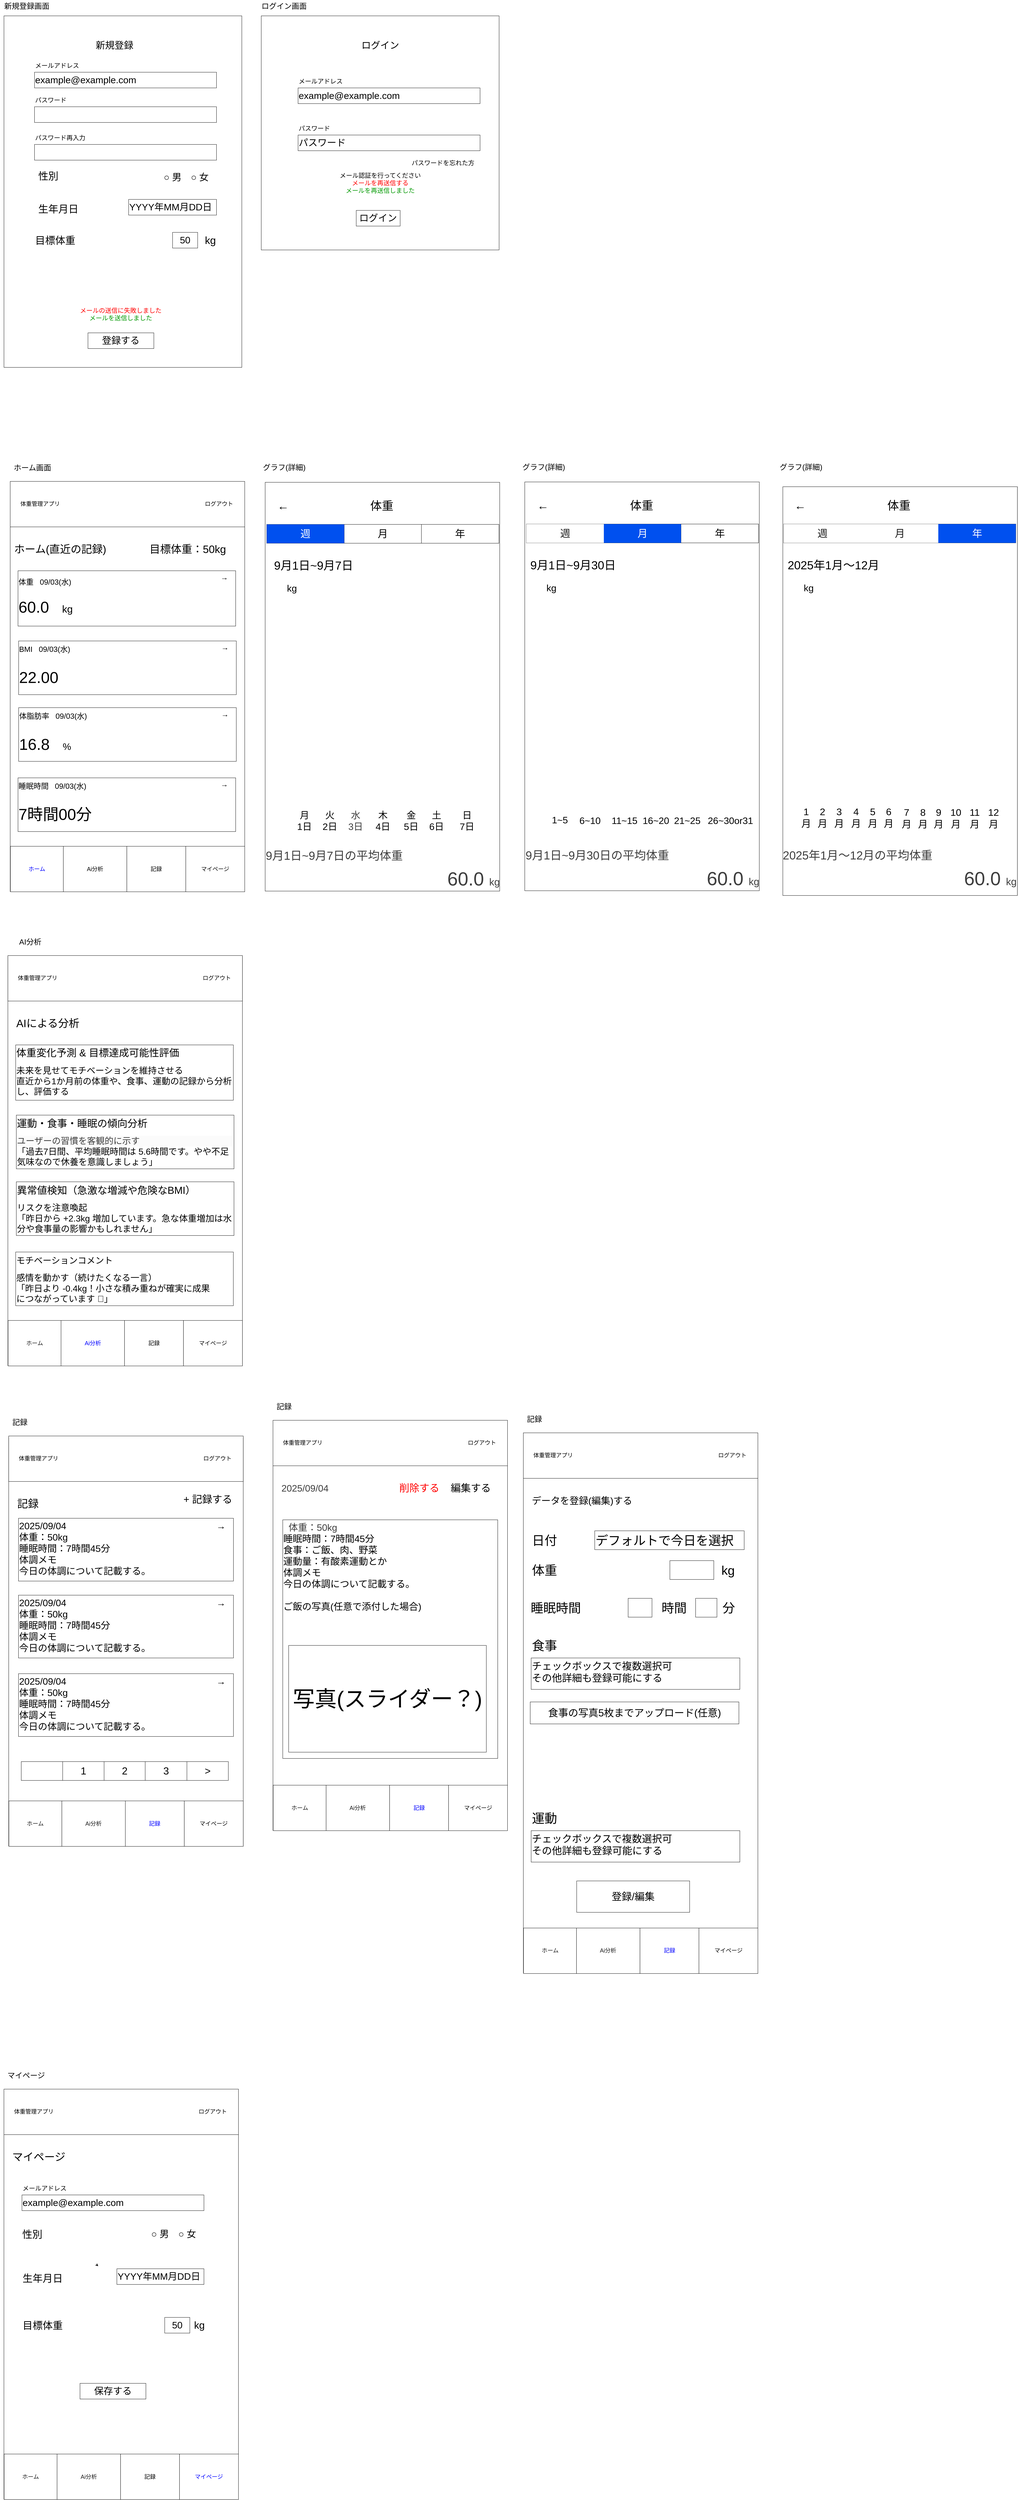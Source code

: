 <mxfile>
    <diagram id="lO2k1UXp4sj1cX4oM6pQ" name="ページ1">
        <mxGraphModel dx="2809" dy="2418" grid="1" gridSize="10" guides="1" tooltips="1" connect="1" arrows="1" fold="1" page="1" pageScale="1" pageWidth="827" pageHeight="1169" math="0" shadow="0">
            <root>
                <mxCell id="0"/>
                <mxCell id="1" parent="0"/>
                <mxCell id="6" value="" style="group;strokeColor=none;" vertex="1" connectable="0" parent="1">
                    <mxGeometry x="640" y="1350" width="763" height="2880" as="geometry"/>
                </mxCell>
                <mxCell id="82" value="" style="group" vertex="1" connectable="0" parent="6">
                    <mxGeometry x="12.5" width="750.5" height="2880" as="geometry"/>
                </mxCell>
                <mxCell id="2" value="" style="rounded=0;whiteSpace=wrap;html=1;" vertex="1" parent="82">
                    <mxGeometry y="67.069" width="747.491" height="1301.813" as="geometry"/>
                </mxCell>
                <mxCell id="3" value="&lt;font style=&quot;font-size: 18px;&quot;&gt;&amp;nbsp; &amp;nbsp; &amp;nbsp; 体重管理アプリ&lt;/font&gt;" style="rounded=0;whiteSpace=wrap;html=1;align=left;" vertex="1" parent="82">
                    <mxGeometry x="0.007" y="63.051" width="747.493" height="144.887" as="geometry"/>
                </mxCell>
                <mxCell id="4" value="&lt;font style=&quot;font-size: 18px;&quot;&gt;　　 ログアウト&amp;nbsp; &amp;nbsp; &amp;nbsp; &amp;nbsp;　　　&lt;/font&gt;" style="rounded=0;whiteSpace=wrap;html=1;align=right;strokeColor=none;fontColor=default;fillColor=none;" vertex="1" parent="82">
                    <mxGeometry x="385.597" y="62.73" width="361.903" height="144.887" as="geometry"/>
                </mxCell>
                <mxCell id="53" value="&lt;span style=&quot;font-size: 18px;&quot;&gt;&lt;font style=&quot;color: rgb(0, 0, 255);&quot;&gt;ホーム&lt;/font&gt;&lt;/span&gt;" style="rounded=0;whiteSpace=wrap;html=1;align=center;" vertex="1" parent="82">
                    <mxGeometry x="0.599" y="1225.113" width="168.804" height="144.887" as="geometry"/>
                </mxCell>
                <mxCell id="54" value="&lt;font style=&quot;font-size: 18px;&quot;&gt;Ai分析&lt;/font&gt;" style="rounded=0;whiteSpace=wrap;html=1;align=center;" vertex="1" parent="82">
                    <mxGeometry x="169.404" y="1225.113" width="202.334" height="144.887" as="geometry"/>
                </mxCell>
                <mxCell id="55" value="&lt;span style=&quot;font-size: 18px;&quot;&gt;記録&lt;/span&gt;" style="rounded=0;whiteSpace=wrap;html=1;align=center;" vertex="1" parent="82">
                    <mxGeometry x="371.737" y="1225.113" width="187.881" height="144.887" as="geometry"/>
                </mxCell>
                <mxCell id="56" value="&lt;span style=&quot;font-size: 18px;&quot;&gt;マイページ&lt;/span&gt;" style="rounded=0;whiteSpace=wrap;html=1;align=center;" vertex="1" parent="82">
                    <mxGeometry x="559.619" y="1225.113" width="187.881" height="144.887" as="geometry"/>
                </mxCell>
                <mxCell id="57" value="&lt;font style=&quot;font-size: 34px;&quot;&gt;ホーム(直近の記録)　&amp;nbsp; &amp;nbsp; &amp;nbsp; &amp;nbsp; &amp;nbsp; &amp;nbsp;目標体重：50kg&lt;/font&gt;" style="rounded=0;whiteSpace=wrap;html=1;align=left;fillColor=none;strokeColor=none;" vertex="1" parent="82">
                    <mxGeometry x="10.42" y="232.61" width="709.58" height="92.49" as="geometry"/>
                </mxCell>
                <mxCell id="62" value="" style="group" vertex="1" connectable="0" parent="82">
                    <mxGeometry x="24.878" y="347.642" width="725.622" height="2532.358" as="geometry"/>
                </mxCell>
                <mxCell id="58" value="" style="rounded=0;whiteSpace=wrap;html=1;align=left;" vertex="1" parent="62">
                    <mxGeometry width="693.713" height="176.2" as="geometry"/>
                </mxCell>
                <mxCell id="59" value="&lt;font style=&quot;font-size: 24px;&quot;&gt;体重&amp;nbsp; &amp;nbsp;&lt;/font&gt;&lt;span style=&quot;font-size: 24px; background-color: transparent;&quot;&gt;09/03(水)&lt;/span&gt;" style="rounded=0;whiteSpace=wrap;html=1;align=left;fillColor=none;strokeColor=none;" vertex="1" parent="62">
                    <mxGeometry width="289.047" height="72.553" as="geometry"/>
                </mxCell>
                <mxCell id="60" value="&lt;span style=&quot;font-size: 24px;&quot;&gt;→&lt;/span&gt;" style="rounded=0;whiteSpace=wrap;html=1;align=center;fillColor=none;strokeColor=none;verticalAlign=top;" vertex="1" parent="62">
                    <mxGeometry x="621.451" width="72.262" height="72.553" as="geometry"/>
                </mxCell>
                <mxCell id="63" value="&lt;font style=&quot;font-size: 50px;&quot;&gt;60.0&amp;nbsp; &amp;nbsp;&lt;/font&gt;&lt;font style=&quot;font-size: 32px;&quot;&gt;kg&lt;/font&gt;" style="rounded=0;whiteSpace=wrap;html=1;align=left;fillColor=none;strokeColor=none;" vertex="1" parent="62">
                    <mxGeometry y="55.409" width="274.595" height="120.791" as="geometry"/>
                </mxCell>
                <mxCell id="251" value="" style="group;strokeColor=none;" vertex="1" connectable="0" parent="62">
                    <mxGeometry x="-44.748" y="1162.358" width="763" height="1370" as="geometry"/>
                </mxCell>
                <mxCell id="252" value="" style="group" vertex="1" connectable="0" parent="251">
                    <mxGeometry x="12.5" width="747.5" height="1370" as="geometry"/>
                </mxCell>
                <mxCell id="253" value="" style="rounded=0;whiteSpace=wrap;html=1;" vertex="1" parent="252">
                    <mxGeometry y="67.069" width="747.491" height="1301.813" as="geometry"/>
                </mxCell>
                <mxCell id="254" value="&lt;font style=&quot;font-size: 18px;&quot;&gt;&amp;nbsp; &amp;nbsp; &amp;nbsp; 体重管理アプリ&lt;/font&gt;" style="rounded=0;whiteSpace=wrap;html=1;align=left;" vertex="1" parent="252">
                    <mxGeometry x="0.007" y="63.051" width="747.493" height="144.887" as="geometry"/>
                </mxCell>
                <mxCell id="255" value="&lt;font style=&quot;font-size: 18px;&quot;&gt;　　 ログアウト&amp;nbsp; &amp;nbsp; &amp;nbsp; &amp;nbsp;　　　&lt;/font&gt;" style="rounded=0;whiteSpace=wrap;html=1;align=right;strokeColor=none;fontColor=default;fillColor=none;" vertex="1" parent="252">
                    <mxGeometry x="385.597" y="62.73" width="361.903" height="144.887" as="geometry"/>
                </mxCell>
                <mxCell id="256" value="&lt;span style=&quot;font-size: 18px;&quot;&gt;&lt;font style=&quot;color: rgb(26, 26, 26);&quot;&gt;ホーム&lt;/font&gt;&lt;/span&gt;" style="rounded=0;whiteSpace=wrap;html=1;align=center;" vertex="1" parent="252">
                    <mxGeometry x="0.599" y="1225.113" width="168.804" height="144.887" as="geometry"/>
                </mxCell>
                <mxCell id="257" value="&lt;font style=&quot;font-size: 18px; color: rgb(0, 0, 255);&quot;&gt;Ai分析&lt;/font&gt;" style="rounded=0;whiteSpace=wrap;html=1;align=center;" vertex="1" parent="252">
                    <mxGeometry x="169.404" y="1225.113" width="202.334" height="144.887" as="geometry"/>
                </mxCell>
                <mxCell id="258" value="&lt;span style=&quot;font-size: 18px;&quot;&gt;記録&lt;/span&gt;" style="rounded=0;whiteSpace=wrap;html=1;align=center;" vertex="1" parent="252">
                    <mxGeometry x="371.737" y="1225.113" width="187.881" height="144.887" as="geometry"/>
                </mxCell>
                <mxCell id="259" value="&lt;span style=&quot;font-size: 18px;&quot;&gt;マイページ&lt;/span&gt;" style="rounded=0;whiteSpace=wrap;html=1;align=center;" vertex="1" parent="252">
                    <mxGeometry x="559.619" y="1225.113" width="187.881" height="144.887" as="geometry"/>
                </mxCell>
                <mxCell id="260" value="&lt;font style=&quot;font-size: 34px;&quot;&gt;AIによる分析&lt;/font&gt;" style="rounded=0;whiteSpace=wrap;html=1;align=left;fillColor=none;strokeColor=none;" vertex="1" parent="252">
                    <mxGeometry x="24.881" y="232.607" width="547.606" height="92.488" as="geometry"/>
                </mxCell>
                <mxCell id="261" value="" style="group" vertex="1" connectable="0" parent="252">
                    <mxGeometry x="24.878" y="347.642" width="693.713" height="177.309" as="geometry"/>
                </mxCell>
                <mxCell id="262" value="" style="rounded=0;whiteSpace=wrap;html=1;align=left;" vertex="1" parent="261">
                    <mxGeometry width="693.713" height="176.2" as="geometry"/>
                </mxCell>
                <mxCell id="263" value="&lt;font style=&quot;font-size: 32px;&quot;&gt;体重変化予測 &amp;amp; 目標達成可能性評価&lt;/font&gt;" style="rounded=0;whiteSpace=wrap;html=1;align=left;fillColor=none;strokeColor=none;" vertex="1" parent="261">
                    <mxGeometry width="620" height="50" as="geometry"/>
                </mxCell>
                <mxCell id="265" value="&lt;div&gt;&lt;font style=&quot;font-size: 28px;&quot;&gt;未来を見せてモチベーションを維持させる&lt;/font&gt;&lt;/div&gt;&lt;font style=&quot;font-size: 28px;&quot;&gt;直近から1か月前の体重や、食事、運動の記録から分析し、評価する&lt;/font&gt;" style="rounded=0;whiteSpace=wrap;html=1;align=left;fillColor=none;strokeColor=none;" vertex="1" parent="261">
                    <mxGeometry y="55.41" width="690" height="120.79" as="geometry"/>
                </mxCell>
                <mxCell id="266" value="" style="group" vertex="1" connectable="0" parent="252">
                    <mxGeometry x="26.904" y="571.206" width="693.713" height="177.733" as="geometry"/>
                </mxCell>
                <mxCell id="267" value="" style="rounded=0;whiteSpace=wrap;html=1;align=left;" vertex="1" parent="266">
                    <mxGeometry width="693.71" height="171.041" as="geometry"/>
                </mxCell>
                <mxCell id="268" value="&lt;font style=&quot;font-size: 32px;&quot;&gt;運動・食事・睡眠の傾向分析&lt;/font&gt;" style="rounded=0;whiteSpace=wrap;html=1;align=left;fillColor=none;strokeColor=none;" vertex="1" parent="266">
                    <mxGeometry width="480" height="53.92" as="geometry"/>
                </mxCell>
                <mxCell id="270" value="&lt;div style=&quot;forced-color-adjust: none; color: rgb(63, 63, 63); scrollbar-color: rgb(226, 226, 226) rgb(251, 251, 251); font-family: Helvetica; font-style: normal; font-variant-ligatures: normal; font-variant-caps: normal; font-weight: 400; letter-spacing: normal; orphans: 2; text-align: left; text-indent: 0px; text-transform: none; widows: 2; word-spacing: 0px; -webkit-text-stroke-width: 0px; white-space: normal; background-color: rgb(251, 251, 251); text-decoration-thickness: initial; text-decoration-style: initial; text-decoration-color: initial;&quot;&gt;&lt;span style=&quot;forced-color-adjust: none; color: rgb(63, 63, 63); scrollbar-color: rgb(226, 226, 226) rgb(251, 251, 251); background-color: transparent;&quot;&gt;&lt;font style=&quot;font-size: 28px;&quot;&gt;ユーザーの習慣を客観的に示す&lt;/font&gt;&lt;/span&gt;&lt;/div&gt;&lt;div&gt;&lt;font style=&quot;font-size: 28px;&quot;&gt;「過去7日間、平均睡眠時間は 5.6時間です。やや不足気味なので休養を意識しましょう」&lt;/font&gt;&lt;/div&gt;" style="rounded=0;whiteSpace=wrap;html=1;align=left;fillColor=none;strokeColor=none;" vertex="1" parent="266">
                    <mxGeometry y="55.54" width="690" height="121.08" as="geometry"/>
                </mxCell>
                <mxCell id="271" value="" style="group" vertex="1" connectable="0" parent="252">
                    <mxGeometry x="26.904" y="783.592" width="693.713" height="177.733" as="geometry"/>
                </mxCell>
                <mxCell id="272" value="" style="rounded=0;whiteSpace=wrap;html=1;align=left;" vertex="1" parent="271">
                    <mxGeometry width="693.71" height="171.041" as="geometry"/>
                </mxCell>
                <mxCell id="273" value="&lt;font style=&quot;font-size: 32px;&quot;&gt;異常値検知（急激な増減や危険なBMI）&lt;/font&gt;" style="rounded=0;whiteSpace=wrap;html=1;align=left;fillColor=none;strokeColor=none;" vertex="1" parent="271">
                    <mxGeometry width="600" height="53.91" as="geometry"/>
                </mxCell>
                <mxCell id="275" value="&lt;font style=&quot;font-size: 28px;&quot;&gt;リスクを注意喚起&lt;/font&gt;&lt;div&gt;&lt;font style=&quot;font-size: 28px;&quot;&gt;「昨日から +2.3kg 増加しています。急な体重増加は水分や食事量の影響かもしれません」&lt;/font&gt;&lt;/div&gt;" style="rounded=0;whiteSpace=wrap;html=1;align=left;fillColor=none;strokeColor=none;" vertex="1" parent="271">
                    <mxGeometry y="55.54" width="690" height="121.08" as="geometry"/>
                </mxCell>
                <mxCell id="276" value="" style="group" vertex="1" connectable="0" parent="252">
                    <mxGeometry x="24.878" y="1007.156" width="693.713" height="177.733" as="geometry"/>
                </mxCell>
                <mxCell id="277" value="" style="rounded=0;whiteSpace=wrap;html=1;align=left;" vertex="1" parent="276">
                    <mxGeometry width="693.71" height="171.041" as="geometry"/>
                </mxCell>
                <mxCell id="278" value="&lt;font style=&quot;font-size: 28px;&quot;&gt;モチベーションコメント&lt;/font&gt;" style="rounded=0;whiteSpace=wrap;html=1;align=left;fillColor=none;strokeColor=none;" vertex="1" parent="276">
                    <mxGeometry width="354.772" height="53.912" as="geometry"/>
                </mxCell>
                <mxCell id="280" value="&lt;font style=&quot;font-size: 28px;&quot;&gt;感情を動かす（続けたくなる一言）&lt;/font&gt;&lt;div&gt;&lt;font style=&quot;font-size: 28px;&quot;&gt;「昨日より -0.4kg！小さな積み重ねが確実に成果につながっています 👏」&lt;/font&gt;&lt;/div&gt;" style="rounded=0;whiteSpace=wrap;html=1;align=left;fillColor=none;strokeColor=none;" vertex="1" parent="276">
                    <mxGeometry y="55.54" width="630" height="121.08" as="geometry"/>
                </mxCell>
                <mxCell id="281" value="&lt;font style=&quot;font-size: 24px;&quot;&gt;AI分析&lt;/font&gt;" style="text;html=1;align=center;verticalAlign=middle;resizable=0;points=[];autosize=1;strokeColor=none;fillColor=none;" vertex="1" parent="252">
                    <mxGeometry x="25.606" width="90" height="40" as="geometry"/>
                </mxCell>
                <mxCell id="65" value="" style="group" vertex="1" connectable="0" parent="82">
                    <mxGeometry x="26.904" y="571.206" width="693.713" height="177.733" as="geometry"/>
                </mxCell>
                <mxCell id="66" value="" style="rounded=0;whiteSpace=wrap;html=1;align=left;" vertex="1" parent="65">
                    <mxGeometry width="693.71" height="171.041" as="geometry"/>
                </mxCell>
                <mxCell id="67" value="&lt;font style=&quot;font-size: 24px;&quot;&gt;BMI&amp;nbsp; &amp;nbsp;&lt;/font&gt;&lt;span style=&quot;font-size: 24px; background-color: transparent;&quot;&gt;09/03(水)&lt;/span&gt;" style="rounded=0;whiteSpace=wrap;html=1;align=left;fillColor=none;strokeColor=none;" vertex="1" parent="65">
                    <mxGeometry width="289.051" height="53.916" as="geometry"/>
                </mxCell>
                <mxCell id="68" value="&lt;span style=&quot;font-size: 24px;&quot;&gt;→&lt;/span&gt;" style="rounded=0;whiteSpace=wrap;html=1;align=center;fillColor=none;strokeColor=none;verticalAlign=top;" vertex="1" parent="65">
                    <mxGeometry x="621.451" width="72.262" height="72.727" as="geometry"/>
                </mxCell>
                <mxCell id="69" value="&lt;font style=&quot;font-size: 50px;&quot;&gt;22.00&amp;nbsp; &amp;nbsp;&lt;/font&gt;" style="rounded=0;whiteSpace=wrap;html=1;align=left;fillColor=none;strokeColor=none;" vertex="1" parent="65">
                    <mxGeometry y="55.542" width="274.595" height="121.081" as="geometry"/>
                </mxCell>
                <mxCell id="70" value="" style="group" vertex="1" connectable="0" parent="82">
                    <mxGeometry x="26.904" y="783.592" width="693.713" height="177.733" as="geometry"/>
                </mxCell>
                <mxCell id="71" value="" style="rounded=0;whiteSpace=wrap;html=1;align=left;" vertex="1" parent="70">
                    <mxGeometry width="693.71" height="171.041" as="geometry"/>
                </mxCell>
                <mxCell id="72" value="&lt;font style=&quot;font-size: 24px;&quot;&gt;体脂肪率&amp;nbsp; &amp;nbsp;&lt;/font&gt;&lt;span style=&quot;font-size: 24px; background-color: transparent;&quot;&gt;09/03(水)&lt;/span&gt;" style="rounded=0;whiteSpace=wrap;html=1;align=left;fillColor=none;strokeColor=none;" vertex="1" parent="70">
                    <mxGeometry width="384.337" height="53.912" as="geometry"/>
                </mxCell>
                <mxCell id="73" value="&lt;span style=&quot;font-size: 24px;&quot;&gt;→&lt;/span&gt;" style="rounded=0;whiteSpace=wrap;html=1;align=center;fillColor=none;strokeColor=none;verticalAlign=top;" vertex="1" parent="70">
                    <mxGeometry x="621.451" width="72.262" height="72.727" as="geometry"/>
                </mxCell>
                <mxCell id="74" value="&lt;font style=&quot;font-size: 50px;&quot;&gt;16.8&amp;nbsp; &amp;nbsp;&lt;/font&gt;&lt;font style=&quot;font-size: 30px;&quot;&gt;%&lt;/font&gt;&lt;font style=&quot;font-size: 50px;&quot;&gt;&amp;nbsp; &amp;nbsp;&lt;/font&gt;" style="rounded=0;whiteSpace=wrap;html=1;align=left;fillColor=none;strokeColor=none;" vertex="1" parent="70">
                    <mxGeometry y="55.544" width="354.772" height="121.082" as="geometry"/>
                </mxCell>
                <mxCell id="75" value="" style="group" vertex="1" connectable="0" parent="82">
                    <mxGeometry x="24.878" y="1007.156" width="693.713" height="177.733" as="geometry"/>
                </mxCell>
                <mxCell id="76" value="" style="rounded=0;whiteSpace=wrap;html=1;align=left;" vertex="1" parent="75">
                    <mxGeometry width="693.71" height="171.041" as="geometry"/>
                </mxCell>
                <mxCell id="77" value="&lt;font style=&quot;font-size: 24px;&quot;&gt;睡眠時間&amp;nbsp; &amp;nbsp;&lt;/font&gt;&lt;span style=&quot;font-size: 24px; background-color: transparent;&quot;&gt;09/03(水)&lt;/span&gt;" style="rounded=0;whiteSpace=wrap;html=1;align=left;fillColor=none;strokeColor=none;" vertex="1" parent="75">
                    <mxGeometry width="354.772" height="53.912" as="geometry"/>
                </mxCell>
                <mxCell id="78" value="&lt;span style=&quot;font-size: 24px;&quot;&gt;→&lt;/span&gt;" style="rounded=0;whiteSpace=wrap;html=1;align=center;fillColor=none;strokeColor=none;verticalAlign=top;" vertex="1" parent="75">
                    <mxGeometry x="621.451" width="72.262" height="72.727" as="geometry"/>
                </mxCell>
                <mxCell id="79" value="&lt;font style=&quot;font-size: 50px;&quot;&gt;7時間00分&lt;/font&gt;" style="rounded=0;whiteSpace=wrap;html=1;align=left;fillColor=none;strokeColor=none;" vertex="1" parent="75">
                    <mxGeometry y="55.544" width="458.248" height="121.082" as="geometry"/>
                </mxCell>
                <mxCell id="5" value="&lt;font style=&quot;font-size: 24px;&quot;&gt;ホーム画面&lt;/font&gt;" style="text;html=1;align=center;verticalAlign=middle;resizable=0;points=[];autosize=1;strokeColor=none;fillColor=none;" vertex="1" parent="82">
                    <mxGeometry x="0.606" width="140" height="40" as="geometry"/>
                </mxCell>
                <mxCell id="17" value="" style="group" vertex="1" connectable="0" parent="1">
                    <mxGeometry x="620" y="-120" width="770.73" height="1170" as="geometry"/>
                </mxCell>
                <mxCell id="7" value="" style="group" vertex="1" connectable="0" parent="17">
                    <mxGeometry width="770.73" height="1170" as="geometry"/>
                </mxCell>
                <mxCell id="8" value="" style="rounded=0;whiteSpace=wrap;html=1;" vertex="1" parent="7">
                    <mxGeometry x="12.63" y="50.54" width="758.1" height="1119.46" as="geometry"/>
                </mxCell>
                <mxCell id="32" value="&lt;div style=&quot;&quot;&gt;&lt;font style=&quot;font-size: 20px;&quot;&gt;メールアドレス&lt;/font&gt;&lt;/div&gt;" style="rounded=0;whiteSpace=wrap;html=1;align=left;verticalAlign=top;strokeColor=none;fillColor=none;" vertex="1" parent="7">
                    <mxGeometry x="110" y="190" width="160" height="40" as="geometry"/>
                </mxCell>
                <mxCell id="33" value="&lt;div style=&quot;&quot;&gt;&lt;span style=&quot;font-size: 30px;&quot;&gt;example@example.com&lt;/span&gt;&lt;/div&gt;&lt;div style=&quot;&quot;&gt;&lt;span style=&quot;background-color: transparent;&quot;&gt;&lt;font style=&quot;font-size: 30px;&quot;&gt;&lt;br&gt;&lt;/font&gt;&lt;/span&gt;&lt;/div&gt;" style="rounded=0;whiteSpace=wrap;html=1;align=left;verticalAlign=top;strokeColor=default;" vertex="1" parent="7">
                    <mxGeometry x="110" y="230" width="580" height="50" as="geometry"/>
                </mxCell>
                <mxCell id="34" value="&lt;div style=&quot;&quot;&gt;&lt;span style=&quot;background-color: transparent;&quot;&gt;&lt;font style=&quot;font-size: 30px;&quot;&gt;新規登録&lt;/font&gt;&lt;/span&gt;&lt;/div&gt;&lt;div style=&quot;&quot;&gt;&lt;span style=&quot;background-color: transparent;&quot;&gt;&lt;font style=&quot;font-size: 30px;&quot;&gt;&lt;br&gt;&lt;/font&gt;&lt;/span&gt;&lt;/div&gt;" style="rounded=0;whiteSpace=wrap;html=1;align=center;verticalAlign=top;strokeColor=none;" vertex="1" parent="7">
                    <mxGeometry x="280.0" y="120" width="170" height="50" as="geometry"/>
                </mxCell>
                <mxCell id="38" value="&lt;div style=&quot;&quot;&gt;&lt;font style=&quot;font-size: 32px;&quot;&gt;性別&lt;/font&gt;&lt;/div&gt;" style="rounded=0;whiteSpace=wrap;html=1;align=left;verticalAlign=top;strokeColor=none;fillColor=none;" vertex="1" parent="7">
                    <mxGeometry x="120" y="535" width="112.5" height="60" as="geometry"/>
                </mxCell>
                <mxCell id="39" value="&lt;div style=&quot;&quot;&gt;&lt;span style=&quot;font-size: 30px;&quot;&gt;○ 男　○ 女&lt;/span&gt;&lt;/div&gt;&lt;div style=&quot;&quot;&gt;&lt;span style=&quot;background-color: transparent;&quot;&gt;&lt;font style=&quot;font-size: 30px;&quot;&gt;&lt;br&gt;&lt;/font&gt;&lt;/span&gt;&lt;/div&gt;" style="rounded=0;whiteSpace=wrap;html=1;align=left;verticalAlign=top;strokeColor=none;" vertex="1" parent="7">
                    <mxGeometry x="520" y="540" width="170" height="50" as="geometry"/>
                </mxCell>
                <mxCell id="40" value="&lt;div style=&quot;&quot;&gt;&lt;font style=&quot;font-size: 32px;&quot;&gt;生年月日&lt;/font&gt;&lt;/div&gt;" style="rounded=0;whiteSpace=wrap;html=1;align=left;verticalAlign=top;strokeColor=none;fillColor=none;" vertex="1" parent="7">
                    <mxGeometry x="120" y="640" width="160" height="40" as="geometry"/>
                </mxCell>
                <mxCell id="41" value="&lt;div style=&quot;&quot;&gt;&lt;span style=&quot;font-size: 30px;&quot;&gt;YYYY年MM月DD日&lt;/span&gt;&lt;/div&gt;" style="rounded=0;whiteSpace=wrap;html=1;align=left;verticalAlign=top;strokeColor=default;" vertex="1" parent="7">
                    <mxGeometry x="410" y="635" width="280" height="50" as="geometry"/>
                </mxCell>
                <mxCell id="42" value="&lt;div style=&quot;&quot;&gt;&lt;font style=&quot;font-size: 32px;&quot;&gt;目標体重&lt;/font&gt;&lt;/div&gt;" style="rounded=0;whiteSpace=wrap;html=1;align=left;verticalAlign=top;strokeColor=none;fillColor=none;" vertex="1" parent="7">
                    <mxGeometry x="110" y="740" width="160" height="40" as="geometry"/>
                </mxCell>
                <mxCell id="43" value="&lt;div style=&quot;&quot;&gt;&lt;span style=&quot;font-size: 30px;&quot;&gt;50&lt;/span&gt;&lt;/div&gt;" style="rounded=0;whiteSpace=wrap;html=1;align=center;verticalAlign=top;strokeColor=default;" vertex="1" parent="7">
                    <mxGeometry x="550" y="740" width="80" height="50" as="geometry"/>
                </mxCell>
                <mxCell id="46" value="&lt;div style=&quot;&quot;&gt;&lt;span style=&quot;font-size: 30px;&quot;&gt;登録する&lt;/span&gt;&lt;/div&gt;" style="rounded=0;whiteSpace=wrap;html=1;align=center;verticalAlign=top;strokeColor=default;" vertex="1" parent="7">
                    <mxGeometry x="280.36" y="1060" width="210" height="50" as="geometry"/>
                </mxCell>
                <mxCell id="47" value="&lt;div style=&quot;&quot;&gt;&lt;span style=&quot;font-size: 20px; background-color: transparent;&quot;&gt;&lt;font style=&quot;color: rgb(255, 0, 0);&quot;&gt;メールの送信に失敗しました&lt;/font&gt;&lt;/span&gt;&lt;/div&gt;&lt;div style=&quot;&quot;&gt;&lt;font style=&quot;font-size: 20px; color: rgb(0, 153, 0);&quot;&gt;メールを送信しました&lt;/font&gt;&lt;/div&gt;" style="rounded=0;whiteSpace=wrap;html=1;align=center;verticalAlign=top;strokeColor=none;fillColor=none;" vertex="1" parent="7">
                    <mxGeometry x="241.2" y="970" width="288.32" height="60" as="geometry"/>
                </mxCell>
                <mxCell id="48" value="&lt;div style=&quot;&quot;&gt;&lt;font style=&quot;font-size: 20px;&quot;&gt;パスワード&lt;/font&gt;&lt;/div&gt;" style="rounded=0;whiteSpace=wrap;html=1;align=left;verticalAlign=top;strokeColor=none;fillColor=none;" vertex="1" parent="7">
                    <mxGeometry x="110" y="300" width="160" height="40" as="geometry"/>
                </mxCell>
                <mxCell id="49" value="&lt;div style=&quot;&quot;&gt;&lt;br&gt;&lt;/div&gt;" style="rounded=0;whiteSpace=wrap;html=1;align=left;verticalAlign=top;strokeColor=default;" vertex="1" parent="7">
                    <mxGeometry x="110" y="340" width="580" height="50" as="geometry"/>
                </mxCell>
                <mxCell id="50" value="&lt;div style=&quot;&quot;&gt;&lt;font style=&quot;font-size: 20px;&quot;&gt;パスワード再入力&lt;/font&gt;&lt;/div&gt;" style="rounded=0;whiteSpace=wrap;html=1;align=left;verticalAlign=top;strokeColor=none;fillColor=none;" vertex="1" parent="7">
                    <mxGeometry x="110" y="420" width="190" height="40" as="geometry"/>
                </mxCell>
                <mxCell id="51" value="&lt;div style=&quot;&quot;&gt;&lt;br&gt;&lt;/div&gt;" style="rounded=0;whiteSpace=wrap;html=1;align=left;verticalAlign=top;strokeColor=default;" vertex="1" parent="7">
                    <mxGeometry x="110" y="460" width="580" height="50" as="geometry"/>
                </mxCell>
                <mxCell id="655" value="&lt;font style=&quot;font-size: 33px;&quot;&gt;kg&lt;/font&gt;" style="text;html=1;align=center;verticalAlign=middle;resizable=0;points=[];autosize=1;strokeColor=none;fillColor=none;" vertex="1" parent="7">
                    <mxGeometry x="640" y="740" width="60" height="50" as="geometry"/>
                </mxCell>
                <mxCell id="11" value="&lt;font style=&quot;font-size: 24px;&quot;&gt;新規登録画面&lt;/font&gt;" style="text;html=1;align=center;verticalAlign=middle;resizable=0;points=[];autosize=1;strokeColor=none;fillColor=none;" vertex="1" parent="17">
                    <mxGeometry width="170" height="40" as="geometry"/>
                </mxCell>
                <mxCell id="18" value="" style="group" vertex="1" connectable="0" parent="1">
                    <mxGeometry x="1440" y="-120" width="770.73" height="796" as="geometry"/>
                </mxCell>
                <mxCell id="19" value="" style="group" vertex="1" connectable="0" parent="18">
                    <mxGeometry width="770.73" height="796" as="geometry"/>
                </mxCell>
                <mxCell id="20" value="" style="rounded=0;whiteSpace=wrap;html=1;" vertex="1" parent="19">
                    <mxGeometry x="12.635" y="50.54" width="758.095" height="745.46" as="geometry"/>
                </mxCell>
                <mxCell id="26" value="&lt;div style=&quot;&quot;&gt;&lt;span style=&quot;background-color: transparent;&quot;&gt;&lt;font style=&quot;font-size: 30px;&quot;&gt;ログイン&lt;/font&gt;&lt;/span&gt;&lt;/div&gt;&lt;div style=&quot;&quot;&gt;&lt;span style=&quot;background-color: transparent;&quot;&gt;&lt;font style=&quot;font-size: 30px;&quot;&gt;&lt;br&gt;&lt;/font&gt;&lt;/span&gt;&lt;/div&gt;" style="rounded=0;whiteSpace=wrap;html=1;align=center;verticalAlign=top;strokeColor=none;" vertex="1" parent="19">
                    <mxGeometry x="306.68" y="120" width="170" height="50" as="geometry"/>
                </mxCell>
                <mxCell id="27" value="&lt;div style=&quot;&quot;&gt;&lt;span style=&quot;font-size: 30px;&quot;&gt;example@example.com&lt;/span&gt;&lt;/div&gt;&lt;div style=&quot;&quot;&gt;&lt;span style=&quot;background-color: transparent;&quot;&gt;&lt;font style=&quot;font-size: 30px;&quot;&gt;&lt;br&gt;&lt;/font&gt;&lt;/span&gt;&lt;/div&gt;" style="rounded=0;whiteSpace=wrap;html=1;align=left;verticalAlign=top;strokeColor=default;" vertex="1" parent="19">
                    <mxGeometry x="130" y="280" width="580" height="50" as="geometry"/>
                </mxCell>
                <mxCell id="28" value="&lt;div style=&quot;&quot;&gt;&lt;font style=&quot;font-size: 20px;&quot;&gt;メールアドレス&lt;/font&gt;&lt;/div&gt;" style="rounded=0;whiteSpace=wrap;html=1;align=left;verticalAlign=top;strokeColor=none;fillColor=none;" vertex="1" parent="19">
                    <mxGeometry x="130" y="240" width="160" height="40" as="geometry"/>
                </mxCell>
                <mxCell id="29" value="&lt;div style=&quot;&quot;&gt;&lt;font style=&quot;font-size: 20px;&quot;&gt;パスワード&lt;/font&gt;&lt;/div&gt;" style="rounded=0;whiteSpace=wrap;html=1;align=left;verticalAlign=top;strokeColor=none;fillColor=none;" vertex="1" parent="19">
                    <mxGeometry x="130" y="390" width="160" height="40" as="geometry"/>
                </mxCell>
                <mxCell id="30" value="&lt;div style=&quot;&quot;&gt;&lt;span style=&quot;font-size: 30px;&quot;&gt;パスワード&lt;/span&gt;&lt;/div&gt;&lt;div style=&quot;&quot;&gt;&lt;span style=&quot;background-color: transparent;&quot;&gt;&lt;font style=&quot;font-size: 30px;&quot;&gt;&lt;br&gt;&lt;/font&gt;&lt;/span&gt;&lt;/div&gt;" style="rounded=0;whiteSpace=wrap;html=1;align=left;verticalAlign=top;strokeColor=default;" vertex="1" parent="19">
                    <mxGeometry x="130" y="430" width="580" height="50" as="geometry"/>
                </mxCell>
                <mxCell id="35" value="&lt;div style=&quot;&quot;&gt;&lt;font style=&quot;font-size: 20px;&quot;&gt;パスワードを忘れた方&lt;/font&gt;&lt;/div&gt;" style="rounded=0;whiteSpace=wrap;html=1;align=left;verticalAlign=top;strokeColor=none;fillColor=none;" vertex="1" parent="19">
                    <mxGeometry x="490" y="500" width="220" height="40" as="geometry"/>
                </mxCell>
                <mxCell id="36" value="&lt;div style=&quot;&quot;&gt;&lt;span style=&quot;font-size: 30px;&quot;&gt;ログイン&lt;/span&gt;&lt;/div&gt;&lt;div style=&quot;&quot;&gt;&lt;span style=&quot;background-color: transparent;&quot;&gt;&lt;font style=&quot;font-size: 30px;&quot;&gt;&lt;br&gt;&lt;/font&gt;&lt;/span&gt;&lt;/div&gt;" style="rounded=0;whiteSpace=wrap;html=1;align=center;verticalAlign=top;strokeColor=default;" vertex="1" parent="19">
                    <mxGeometry x="315.36" y="670" width="140" height="50" as="geometry"/>
                </mxCell>
                <mxCell id="37" value="&lt;div style=&quot;&quot;&gt;&lt;font style=&quot;font-size: 20px;&quot;&gt;メール認証を行ってください&lt;/font&gt;&lt;/div&gt;&lt;div style=&quot;&quot;&gt;&lt;font style=&quot;font-size: 20px; color: rgb(255, 0, 0);&quot;&gt;メールを再送信する&lt;/font&gt;&lt;/div&gt;&lt;div style=&quot;&quot;&gt;&lt;font style=&quot;font-size: 20px; color: rgb(0, 153, 0);&quot;&gt;メールを再送信しました&lt;/font&gt;&lt;/div&gt;" style="rounded=0;whiteSpace=wrap;html=1;align=center;verticalAlign=top;strokeColor=none;fillColor=none;" vertex="1" parent="19">
                    <mxGeometry x="247.52" y="540" width="288.32" height="90" as="geometry"/>
                </mxCell>
                <mxCell id="21" value="&lt;font style=&quot;font-size: 24px;&quot;&gt;ログイン画面&lt;/font&gt;" style="text;html=1;align=center;verticalAlign=middle;resizable=0;points=[];autosize=1;strokeColor=none;fillColor=none;" vertex="1" parent="18">
                    <mxGeometry width="170" height="40" as="geometry"/>
                </mxCell>
                <mxCell id="83" value="" style="group;strokeColor=none;" vertex="1" connectable="0" parent="1">
                    <mxGeometry x="1452.63" y="1348.88" width="763" height="1370" as="geometry"/>
                </mxCell>
                <mxCell id="84" value="" style="group" vertex="1" connectable="0" parent="83">
                    <mxGeometry x="12.5" width="750" height="1370" as="geometry"/>
                </mxCell>
                <mxCell id="85" value="" style="rounded=0;whiteSpace=wrap;html=1;" vertex="1" parent="84">
                    <mxGeometry y="67.069" width="747.491" height="1301.813" as="geometry"/>
                </mxCell>
                <mxCell id="87" value="&lt;font style=&quot;font-size: 37px;&quot;&gt;　←　　　　　　　体重&lt;/font&gt;" style="rounded=0;whiteSpace=wrap;html=1;align=left;strokeColor=none;fontColor=default;fillColor=none;" vertex="1" parent="84">
                    <mxGeometry y="71.12" width="750" height="144.89" as="geometry"/>
                </mxCell>
                <mxCell id="113" value="&lt;font style=&quot;font-size: 24px;&quot;&gt;グラフ(詳細)&lt;/font&gt;" style="text;html=1;align=left;verticalAlign=middle;resizable=0;points=[];autosize=1;strokeColor=none;fillColor=none;" vertex="1" parent="84">
                    <mxGeometry x="-9.394" width="160" height="40" as="geometry"/>
                </mxCell>
                <mxCell id="115" value="" style="shape=table;startSize=0;container=1;collapsible=0;childLayout=tableLayout;fontSize=16;" vertex="1" parent="84">
                    <mxGeometry x="5" y="201.12" width="740" height="60.0" as="geometry"/>
                </mxCell>
                <mxCell id="116" value="" style="shape=tableRow;horizontal=0;startSize=0;swimlaneHead=0;swimlaneBody=0;strokeColor=inherit;top=0;left=0;bottom=0;right=0;collapsible=0;dropTarget=0;fillColor=none;points=[[0,0.5],[1,0.5]];portConstraint=eastwest;fontSize=16;fontColor=#FFFFFF;" vertex="1" parent="115">
                    <mxGeometry width="740" height="60" as="geometry"/>
                </mxCell>
                <mxCell id="117" value="&lt;font style=&quot;font-size: 32px; color: rgb(255, 255, 255);&quot;&gt;週&lt;/font&gt;" style="shape=partialRectangle;html=1;whiteSpace=wrap;connectable=0;strokeColor=#001DBC;overflow=hidden;fillColor=#0050ef;top=0;left=0;bottom=0;right=0;pointerEvents=1;fontSize=16;fontColor=#FFFFFF;" vertex="1" parent="116">
                    <mxGeometry width="247" height="60" as="geometry">
                        <mxRectangle width="247" height="60" as="alternateBounds"/>
                    </mxGeometry>
                </mxCell>
                <mxCell id="118" value="&lt;font style=&quot;font-size: 32px;&quot;&gt;月&lt;/font&gt;" style="shape=partialRectangle;html=1;whiteSpace=wrap;connectable=0;strokeColor=inherit;overflow=hidden;fillColor=none;top=0;left=0;bottom=0;right=0;pointerEvents=1;fontSize=16;" vertex="1" parent="116">
                    <mxGeometry x="247" width="246" height="60" as="geometry">
                        <mxRectangle width="246" height="60" as="alternateBounds"/>
                    </mxGeometry>
                </mxCell>
                <mxCell id="119" value="&lt;font style=&quot;font-size: 32px;&quot;&gt;年&lt;/font&gt;" style="shape=partialRectangle;html=1;whiteSpace=wrap;connectable=0;strokeColor=inherit;overflow=hidden;fillColor=none;top=0;left=0;bottom=0;right=0;pointerEvents=1;fontSize=16;" vertex="1" parent="116">
                    <mxGeometry x="493" width="247" height="60" as="geometry">
                        <mxRectangle width="247" height="60" as="alternateBounds"/>
                    </mxGeometry>
                </mxCell>
                <mxCell id="166" value="&lt;font style=&quot;font-size: 37px;&quot;&gt;9月1日~9月7日&lt;/font&gt;" style="rounded=0;whiteSpace=wrap;html=1;align=center;strokeColor=none;fontColor=default;fillColor=none;" vertex="1" parent="84">
                    <mxGeometry x="-1.25" y="261.12" width="311.25" height="144.89" as="geometry"/>
                </mxCell>
                <mxCell id="174" value="&lt;div&gt;&lt;font style=&quot;font-size: 30px;&quot;&gt;月&lt;/font&gt;&lt;/div&gt;&lt;font style=&quot;font-size: 30px;&quot;&gt;1日&lt;/font&gt;" style="rounded=0;whiteSpace=wrap;html=1;align=center;strokeColor=none;fontColor=default;fillColor=none;" vertex="1" parent="84">
                    <mxGeometry x="84.87" y="1111.12" width="81.25" height="68.88" as="geometry"/>
                </mxCell>
                <mxCell id="175" value="&lt;div&gt;&lt;span style=&quot;font-size: 30px;&quot;&gt;火&lt;/span&gt;&lt;/div&gt;&lt;font style=&quot;font-size: 30px;&quot;&gt;2日&lt;/font&gt;" style="rounded=0;whiteSpace=wrap;html=1;align=center;strokeColor=none;fontColor=default;fillColor=none;" vertex="1" parent="84">
                    <mxGeometry x="166.12" y="1111.12" width="81.25" height="68.88" as="geometry"/>
                </mxCell>
                <mxCell id="176" value="&lt;div&gt;&lt;span style=&quot;color: rgb(63, 63, 63); font-size: 30px; background-color: transparent;&quot;&gt;水&lt;/span&gt;&lt;/div&gt;&lt;div&gt;&lt;span style=&quot;color: rgb(63, 63, 63); font-size: 30px; background-color: transparent;&quot;&gt;3日&lt;/span&gt;&lt;/div&gt;" style="rounded=0;whiteSpace=wrap;html=1;align=center;strokeColor=none;fontColor=default;fillColor=none;" vertex="1" parent="84">
                    <mxGeometry x="247.37" y="1111.12" width="81.25" height="68.88" as="geometry"/>
                </mxCell>
                <mxCell id="177" value="&lt;div&gt;&lt;span style=&quot;font-size: 30px;&quot;&gt;木&lt;/span&gt;&lt;/div&gt;&lt;font style=&quot;font-size: 30px;&quot;&gt;4日&lt;/font&gt;" style="rounded=0;whiteSpace=wrap;html=1;align=center;strokeColor=none;fontColor=default;fillColor=none;" vertex="1" parent="84">
                    <mxGeometry x="334.38" y="1111.12" width="81.25" height="68.88" as="geometry"/>
                </mxCell>
                <mxCell id="178" value="&lt;div&gt;&lt;span style=&quot;font-size: 30px;&quot;&gt;金&lt;/span&gt;&lt;/div&gt;&lt;font style=&quot;font-size: 30px;&quot;&gt;5日&lt;/font&gt;" style="rounded=0;whiteSpace=wrap;html=1;align=center;strokeColor=none;fontColor=default;fillColor=none;" vertex="1" parent="84">
                    <mxGeometry x="424.87" y="1111.12" width="81.25" height="68.88" as="geometry"/>
                </mxCell>
                <mxCell id="179" value="&lt;div&gt;&lt;span style=&quot;font-size: 30px;&quot;&gt;土&lt;/span&gt;&lt;/div&gt;&lt;font style=&quot;font-size: 30px;&quot;&gt;6日&lt;/font&gt;" style="rounded=0;whiteSpace=wrap;html=1;align=center;strokeColor=none;fontColor=default;fillColor=none;" vertex="1" parent="84">
                    <mxGeometry x="506.12" y="1111.12" width="81.25" height="68.88" as="geometry"/>
                </mxCell>
                <mxCell id="180" value="&lt;div&gt;&lt;span style=&quot;font-size: 30px;&quot;&gt;日&lt;/span&gt;&lt;/div&gt;&lt;font style=&quot;font-size: 30px;&quot;&gt;7日&lt;/font&gt;" style="rounded=0;whiteSpace=wrap;html=1;align=center;strokeColor=none;fontColor=default;fillColor=none;" vertex="1" parent="84">
                    <mxGeometry x="602.87" y="1111.12" width="81.25" height="68.88" as="geometry"/>
                </mxCell>
                <mxCell id="181" value="&lt;div&gt;&lt;span style=&quot;font-size: 30px;&quot;&gt;kg&lt;/span&gt;&lt;/div&gt;" style="rounded=0;whiteSpace=wrap;html=1;align=center;strokeColor=none;fontColor=default;fillColor=none;" vertex="1" parent="84">
                    <mxGeometry x="44.87" y="370.12" width="81.25" height="68.88" as="geometry"/>
                </mxCell>
                <mxCell id="182" value="&lt;span style=&quot;color: rgb(63, 63, 63); font-size: 37px;&quot;&gt;9月1日~9月7日の平均体重&lt;/span&gt;" style="rounded=0;whiteSpace=wrap;html=1;align=left;strokeColor=none;fontColor=default;fillColor=none;" vertex="1" parent="84">
                    <mxGeometry y="1223.99" width="680" height="66.01" as="geometry"/>
                </mxCell>
                <mxCell id="183" value="&lt;span style=&quot;color: rgb(63, 63, 63);&quot;&gt;&lt;font style=&quot;font-size: 60px;&quot;&gt;60.0 &lt;/font&gt;&lt;font style=&quot;font-size: 32px;&quot;&gt;kg&lt;/font&gt;&lt;/span&gt;" style="rounded=0;whiteSpace=wrap;html=1;align=right;strokeColor=none;fontColor=default;fillColor=none;" vertex="1" parent="84">
                    <mxGeometry x="444.87" y="1290" width="305.13" height="80" as="geometry"/>
                </mxCell>
                <mxCell id="184" value="" style="group;strokeColor=none;" vertex="1" connectable="0" parent="1">
                    <mxGeometry x="2280" y="1347.76" width="763" height="1370" as="geometry"/>
                </mxCell>
                <mxCell id="185" value="" style="group" vertex="1" connectable="0" parent="184">
                    <mxGeometry x="12.5" width="750" height="1370" as="geometry"/>
                </mxCell>
                <mxCell id="186" value="" style="rounded=0;whiteSpace=wrap;html=1;" vertex="1" parent="185">
                    <mxGeometry y="67.069" width="747.491" height="1301.813" as="geometry"/>
                </mxCell>
                <mxCell id="187" value="&lt;font style=&quot;font-size: 37px;&quot;&gt;　←　　　　　　　体重&lt;/font&gt;" style="rounded=0;whiteSpace=wrap;html=1;align=left;strokeColor=none;fontColor=default;fillColor=none;" vertex="1" parent="185">
                    <mxGeometry y="71.12" width="750" height="144.89" as="geometry"/>
                </mxCell>
                <mxCell id="188" value="&lt;font style=&quot;font-size: 24px;&quot;&gt;グラフ(詳細)&lt;/font&gt;" style="text;html=1;align=left;verticalAlign=middle;resizable=0;points=[];autosize=1;strokeColor=none;fillColor=none;" vertex="1" parent="185">
                    <mxGeometry x="-9.394" width="160" height="40" as="geometry"/>
                </mxCell>
                <mxCell id="189" value="" style="shape=table;startSize=0;container=1;collapsible=0;childLayout=tableLayout;fontSize=16;" vertex="1" parent="185">
                    <mxGeometry x="5" y="201.12" width="740" height="60.0" as="geometry"/>
                </mxCell>
                <mxCell id="190" value="" style="shape=tableRow;horizontal=0;startSize=0;swimlaneHead=0;swimlaneBody=0;strokeColor=inherit;top=0;left=0;bottom=0;right=0;collapsible=0;dropTarget=0;fillColor=none;points=[[0,0.5],[1,0.5]];portConstraint=eastwest;fontSize=16;fontColor=#FFFFFF;" vertex="1" parent="189">
                    <mxGeometry width="740" height="60" as="geometry"/>
                </mxCell>
                <mxCell id="191" value="&lt;font style=&quot;font-size: 32px;&quot;&gt;週&lt;/font&gt;" style="shape=partialRectangle;html=1;whiteSpace=wrap;connectable=0;strokeColor=#001DBC;overflow=hidden;fillColor=#FFFFFF;top=0;left=0;bottom=0;right=0;pointerEvents=1;fontSize=16;fontColor=#1A1A1A;" vertex="1" parent="190">
                    <mxGeometry width="247" height="60" as="geometry">
                        <mxRectangle width="247" height="60" as="alternateBounds"/>
                    </mxGeometry>
                </mxCell>
                <mxCell id="192" value="&lt;font style=&quot;font-size: 32px; color: rgb(255, 255, 255);&quot;&gt;月&lt;/font&gt;" style="shape=partialRectangle;html=1;whiteSpace=wrap;connectable=0;strokeColor=#001DBC;overflow=hidden;fillColor=#0050ef;top=0;left=0;bottom=0;right=0;pointerEvents=1;fontSize=16;fontColor=#ffffff;" vertex="1" parent="190">
                    <mxGeometry x="247" width="246" height="60" as="geometry">
                        <mxRectangle width="246" height="60" as="alternateBounds"/>
                    </mxGeometry>
                </mxCell>
                <mxCell id="193" value="&lt;font style=&quot;font-size: 32px;&quot;&gt;年&lt;/font&gt;" style="shape=partialRectangle;html=1;whiteSpace=wrap;connectable=0;strokeColor=inherit;overflow=hidden;fillColor=none;top=0;left=0;bottom=0;right=0;pointerEvents=1;fontSize=16;" vertex="1" parent="190">
                    <mxGeometry x="493" width="247" height="60" as="geometry">
                        <mxRectangle width="247" height="60" as="alternateBounds"/>
                    </mxGeometry>
                </mxCell>
                <mxCell id="194" value="&lt;font style=&quot;font-size: 37px;&quot;&gt;9月1日~9月30日&lt;/font&gt;" style="rounded=0;whiteSpace=wrap;html=1;align=center;strokeColor=none;fontColor=default;fillColor=none;" vertex="1" parent="185">
                    <mxGeometry x="-1.25" y="261.12" width="311.25" height="144.89" as="geometry"/>
                </mxCell>
                <mxCell id="195" value="&lt;div&gt;&lt;br&gt;&lt;/div&gt;&lt;font style=&quot;font-size: 30px;&quot;&gt;1~5&lt;/font&gt;" style="rounded=0;whiteSpace=wrap;html=1;align=center;strokeColor=none;fontColor=default;fillColor=none;" vertex="1" parent="185">
                    <mxGeometry x="44.87" y="1102.24" width="135.13" height="68.88" as="geometry"/>
                </mxCell>
                <mxCell id="197" value="&lt;div&gt;&lt;span style=&quot;font-size: 30px;&quot;&gt;6~10&lt;/span&gt;&lt;/div&gt;" style="rounded=0;whiteSpace=wrap;html=1;align=center;strokeColor=none;fontColor=default;fillColor=none;" vertex="1" parent="185">
                    <mxGeometry x="167.5" y="1111.12" width="81.25" height="68.88" as="geometry"/>
                </mxCell>
                <mxCell id="198" value="&lt;div&gt;&lt;span style=&quot;font-size: 30px;&quot;&gt;11~15&lt;/span&gt;&lt;/div&gt;" style="rounded=0;whiteSpace=wrap;html=1;align=center;strokeColor=none;fontColor=default;fillColor=none;" vertex="1" parent="185">
                    <mxGeometry x="277.5" y="1111.12" width="81.25" height="68.88" as="geometry"/>
                </mxCell>
                <mxCell id="199" value="&lt;div&gt;&lt;span style=&quot;font-size: 30px;&quot;&gt;16~20&lt;/span&gt;&lt;/div&gt;" style="rounded=0;whiteSpace=wrap;html=1;align=center;strokeColor=none;fontColor=default;fillColor=none;" vertex="1" parent="185">
                    <mxGeometry x="377.5" y="1111.12" width="81.25" height="68.88" as="geometry"/>
                </mxCell>
                <mxCell id="200" value="&lt;div&gt;&lt;span style=&quot;font-size: 30px;&quot;&gt;21~25&lt;/span&gt;&lt;/div&gt;" style="rounded=0;whiteSpace=wrap;html=1;align=center;strokeColor=none;fontColor=default;fillColor=none;" vertex="1" parent="185">
                    <mxGeometry x="477.5" y="1111.12" width="81.25" height="68.88" as="geometry"/>
                </mxCell>
                <mxCell id="201" value="&lt;div&gt;&lt;span style=&quot;font-size: 30px;&quot;&gt;26~30or31&lt;/span&gt;&lt;/div&gt;" style="rounded=0;whiteSpace=wrap;html=1;align=center;strokeColor=none;fontColor=default;fillColor=none;" vertex="1" parent="185">
                    <mxGeometry x="570" y="1111.12" width="170" height="68.88" as="geometry"/>
                </mxCell>
                <mxCell id="202" value="&lt;div&gt;&lt;span style=&quot;font-size: 30px;&quot;&gt;kg&lt;/span&gt;&lt;/div&gt;" style="rounded=0;whiteSpace=wrap;html=1;align=center;strokeColor=none;fontColor=default;fillColor=none;" vertex="1" parent="185">
                    <mxGeometry x="44.87" y="370.12" width="81.25" height="68.88" as="geometry"/>
                </mxCell>
                <mxCell id="203" value="&lt;span style=&quot;color: rgb(63, 63, 63); font-size: 37px;&quot;&gt;9月1日~9月30日の平均体重&lt;/span&gt;" style="rounded=0;whiteSpace=wrap;html=1;align=left;strokeColor=none;fontColor=default;fillColor=none;" vertex="1" parent="185">
                    <mxGeometry y="1223.99" width="680" height="66.01" as="geometry"/>
                </mxCell>
                <mxCell id="204" value="&lt;span style=&quot;color: rgb(63, 63, 63);&quot;&gt;&lt;font style=&quot;font-size: 60px;&quot;&gt;60.0 &lt;/font&gt;&lt;font style=&quot;font-size: 32px;&quot;&gt;kg&lt;/font&gt;&lt;/span&gt;" style="rounded=0;whiteSpace=wrap;html=1;align=right;strokeColor=none;fontColor=default;fillColor=none;" vertex="1" parent="185">
                    <mxGeometry x="444.87" y="1290" width="305.13" height="80" as="geometry"/>
                </mxCell>
                <mxCell id="207" value="" style="group;strokeColor=none;" vertex="1" connectable="0" parent="1">
                    <mxGeometry x="3100" y="1347.76" width="763" height="1370" as="geometry"/>
                </mxCell>
                <mxCell id="208" value="" style="group" vertex="1" connectable="0" parent="207">
                    <mxGeometry x="12.5" width="750" height="1370" as="geometry"/>
                </mxCell>
                <mxCell id="209" value="" style="rounded=0;whiteSpace=wrap;html=1;" vertex="1" parent="208">
                    <mxGeometry x="2.51" y="82.239" width="747.491" height="1301.813" as="geometry"/>
                </mxCell>
                <mxCell id="210" value="&lt;font style=&quot;font-size: 37px;&quot;&gt;　←　　　　　　　体重&lt;/font&gt;" style="rounded=0;whiteSpace=wrap;html=1;align=left;strokeColor=none;fontColor=default;fillColor=none;" vertex="1" parent="208">
                    <mxGeometry y="71.12" width="750" height="144.89" as="geometry"/>
                </mxCell>
                <mxCell id="211" value="&lt;font style=&quot;font-size: 24px;&quot;&gt;グラフ(詳細)&lt;/font&gt;" style="text;html=1;align=left;verticalAlign=middle;resizable=0;points=[];autosize=1;strokeColor=none;fillColor=none;" vertex="1" parent="208">
                    <mxGeometry x="-9.394" width="160" height="40" as="geometry"/>
                </mxCell>
                <mxCell id="212" value="" style="shape=table;startSize=0;container=1;collapsible=0;childLayout=tableLayout;fontSize=16;" vertex="1" parent="208">
                    <mxGeometry x="5" y="201.12" width="740" height="60.0" as="geometry"/>
                </mxCell>
                <mxCell id="213" value="" style="shape=tableRow;horizontal=0;startSize=0;swimlaneHead=0;swimlaneBody=0;strokeColor=inherit;top=0;left=0;bottom=0;right=0;collapsible=0;dropTarget=0;fillColor=none;points=[[0,0.5],[1,0.5]];portConstraint=eastwest;fontSize=16;fontColor=#FFFFFF;" vertex="1" parent="212">
                    <mxGeometry width="740" height="60" as="geometry"/>
                </mxCell>
                <mxCell id="214" value="&lt;font style=&quot;font-size: 32px;&quot;&gt;週&lt;/font&gt;" style="shape=partialRectangle;html=1;whiteSpace=wrap;connectable=0;strokeColor=#001DBC;overflow=hidden;fillColor=#FFFFFF;top=0;left=0;bottom=0;right=0;pointerEvents=1;fontSize=16;fontColor=#1A1A1A;" vertex="1" parent="213">
                    <mxGeometry width="247" height="60" as="geometry">
                        <mxRectangle width="247" height="60" as="alternateBounds"/>
                    </mxGeometry>
                </mxCell>
                <mxCell id="215" value="&lt;font style=&quot;font-size: 32px; color: rgb(26, 26, 26);&quot;&gt;月&lt;/font&gt;" style="shape=partialRectangle;html=1;whiteSpace=wrap;connectable=0;overflow=hidden;top=0;left=0;bottom=0;right=0;pointerEvents=1;fontSize=16;" vertex="1" parent="213">
                    <mxGeometry x="247" width="246" height="60" as="geometry">
                        <mxRectangle width="246" height="60" as="alternateBounds"/>
                    </mxGeometry>
                </mxCell>
                <mxCell id="216" value="&lt;font style=&quot;font-size: 32px; color: rgb(255, 255, 255);&quot;&gt;年&lt;/font&gt;" style="shape=partialRectangle;html=1;whiteSpace=wrap;connectable=0;strokeColor=#001DBC;overflow=hidden;fillColor=#0050ef;top=0;left=0;bottom=0;right=0;pointerEvents=1;fontSize=16;fontColor=#FFFFFF;" vertex="1" parent="213">
                    <mxGeometry x="493" width="247" height="60" as="geometry">
                        <mxRectangle width="247" height="60" as="alternateBounds"/>
                    </mxGeometry>
                </mxCell>
                <mxCell id="217" value="&lt;font style=&quot;font-size: 37px;&quot;&gt;2025年1月～12月&lt;/font&gt;" style="rounded=0;whiteSpace=wrap;html=1;align=center;strokeColor=none;fontColor=default;fillColor=none;" vertex="1" parent="208">
                    <mxGeometry x="-1.25" y="261.12" width="331.25" height="144.89" as="geometry"/>
                </mxCell>
                <mxCell id="218" value="&lt;div&gt;&lt;font style=&quot;font-size: 31px;&quot;&gt;1&lt;/font&gt;&lt;/div&gt;&lt;div&gt;&lt;font style=&quot;font-size: 31px;&quot;&gt;月&lt;/font&gt;&lt;/div&gt;" style="rounded=0;whiteSpace=wrap;html=1;align=center;strokeColor=none;fontColor=default;fillColor=none;" vertex="1" parent="208">
                    <mxGeometry x="44.87" y="1102.24" width="65.13" height="68.88" as="geometry"/>
                </mxCell>
                <mxCell id="224" value="&lt;div&gt;&lt;span style=&quot;font-size: 30px;&quot;&gt;kg&lt;/span&gt;&lt;/div&gt;" style="rounded=0;whiteSpace=wrap;html=1;align=center;strokeColor=none;fontColor=default;fillColor=none;" vertex="1" parent="208">
                    <mxGeometry x="44.87" y="370.12" width="81.25" height="68.88" as="geometry"/>
                </mxCell>
                <mxCell id="225" value="&lt;span style=&quot;color: rgb(63, 63, 63); font-size: 37px;&quot;&gt;&lt;span style=&quot;color: rgb(63, 63, 63); text-align: center;&quot;&gt;2025年1月～12月&lt;/span&gt;の平均体重&lt;/span&gt;" style="rounded=0;whiteSpace=wrap;html=1;align=left;strokeColor=none;fontColor=default;fillColor=none;" vertex="1" parent="208">
                    <mxGeometry y="1223.99" width="680" height="66.01" as="geometry"/>
                </mxCell>
                <mxCell id="226" value="&lt;span style=&quot;color: rgb(63, 63, 63);&quot;&gt;&lt;font style=&quot;font-size: 60px;&quot;&gt;60.0 &lt;/font&gt;&lt;font style=&quot;font-size: 32px;&quot;&gt;kg&lt;/font&gt;&lt;/span&gt;" style="rounded=0;whiteSpace=wrap;html=1;align=right;strokeColor=none;fontColor=default;fillColor=none;" vertex="1" parent="208">
                    <mxGeometry x="444.87" y="1290" width="305.13" height="80" as="geometry"/>
                </mxCell>
                <mxCell id="238" value="&lt;div&gt;&lt;font style=&quot;font-size: 31px;&quot;&gt;2&lt;/font&gt;&lt;/div&gt;&lt;div&gt;&lt;font style=&quot;font-size: 31px;&quot;&gt;月&lt;/font&gt;&lt;/div&gt;" style="rounded=0;whiteSpace=wrap;html=1;align=center;strokeColor=none;fontColor=default;fillColor=none;" vertex="1" parent="208">
                    <mxGeometry x="97.5" y="1102.24" width="62.5" height="68.88" as="geometry"/>
                </mxCell>
                <mxCell id="239" value="&lt;div&gt;&lt;font style=&quot;font-size: 31px;&quot;&gt;3&lt;/font&gt;&lt;/div&gt;&lt;div&gt;&lt;font style=&quot;font-size: 31px;&quot;&gt;月&lt;/font&gt;&lt;/div&gt;" style="rounded=0;whiteSpace=wrap;html=1;align=center;strokeColor=none;fontColor=default;fillColor=none;" vertex="1" parent="208">
                    <mxGeometry x="150.61" y="1102.24" width="62.5" height="68.88" as="geometry"/>
                </mxCell>
                <mxCell id="240" value="&lt;div&gt;&lt;font style=&quot;font-size: 31px;&quot;&gt;4&lt;/font&gt;&lt;/div&gt;&lt;div&gt;&lt;font style=&quot;font-size: 31px;&quot;&gt;月&lt;/font&gt;&lt;/div&gt;" style="rounded=0;whiteSpace=wrap;html=1;align=center;strokeColor=none;fontColor=default;fillColor=none;" vertex="1" parent="208">
                    <mxGeometry x="204.5" y="1102.24" width="62.5" height="68.88" as="geometry"/>
                </mxCell>
                <mxCell id="241" value="&lt;div&gt;&lt;font style=&quot;font-size: 31px;&quot;&gt;5&lt;/font&gt;&lt;/div&gt;&lt;div&gt;&lt;font style=&quot;font-size: 31px;&quot;&gt;月&lt;/font&gt;&lt;/div&gt;" style="rounded=0;whiteSpace=wrap;html=1;align=center;strokeColor=none;fontColor=default;fillColor=none;" vertex="1" parent="208">
                    <mxGeometry x="257.5" y="1102.24" width="62.5" height="68.88" as="geometry"/>
                </mxCell>
                <mxCell id="242" value="&lt;div&gt;&lt;font style=&quot;font-size: 31px;&quot;&gt;6&lt;/font&gt;&lt;/div&gt;&lt;div&gt;&lt;font style=&quot;font-size: 31px;&quot;&gt;月&lt;/font&gt;&lt;/div&gt;" style="rounded=0;whiteSpace=wrap;html=1;align=center;strokeColor=none;fontColor=default;fillColor=none;" vertex="1" parent="208">
                    <mxGeometry x="308.75" y="1102.24" width="62.5" height="68.88" as="geometry"/>
                </mxCell>
                <mxCell id="243" value="&lt;div&gt;&lt;font style=&quot;font-size: 31px;&quot;&gt;7&lt;/font&gt;&lt;/div&gt;&lt;div&gt;&lt;font style=&quot;font-size: 31px;&quot;&gt;月&lt;/font&gt;&lt;/div&gt;" style="rounded=0;whiteSpace=wrap;html=1;align=center;strokeColor=none;fontColor=default;fillColor=none;" vertex="1" parent="208">
                    <mxGeometry x="365.5" y="1104.24" width="62.5" height="68.88" as="geometry"/>
                </mxCell>
                <mxCell id="245" value="&lt;div&gt;&lt;font style=&quot;font-size: 31px;&quot;&gt;8&lt;/font&gt;&lt;/div&gt;&lt;div&gt;&lt;font style=&quot;font-size: 31px;&quot;&gt;月&lt;/font&gt;&lt;/div&gt;" style="rounded=0;whiteSpace=wrap;html=1;align=center;strokeColor=none;fontColor=default;fillColor=none;" vertex="1" parent="208">
                    <mxGeometry x="417.5" y="1104.24" width="62.5" height="68.88" as="geometry"/>
                </mxCell>
                <mxCell id="246" value="&lt;div&gt;&lt;font style=&quot;font-size: 31px;&quot;&gt;9&lt;/font&gt;&lt;/div&gt;&lt;div&gt;&lt;font style=&quot;font-size: 31px;&quot;&gt;月&lt;/font&gt;&lt;/div&gt;" style="rounded=0;whiteSpace=wrap;html=1;align=center;strokeColor=none;fontColor=default;fillColor=none;" vertex="1" parent="208">
                    <mxGeometry x="467.5" y="1104.24" width="62.5" height="68.88" as="geometry"/>
                </mxCell>
                <mxCell id="248" value="&lt;div&gt;&lt;font style=&quot;font-size: 31px;&quot;&gt;10&lt;/font&gt;&lt;/div&gt;&lt;div&gt;&lt;font style=&quot;font-size: 31px;&quot;&gt;月&lt;/font&gt;&lt;/div&gt;" style="rounded=0;whiteSpace=wrap;html=1;align=center;strokeColor=none;fontColor=default;fillColor=none;" vertex="1" parent="208">
                    <mxGeometry x="517.5" y="1104.24" width="72.5" height="68.88" as="geometry"/>
                </mxCell>
                <mxCell id="249" value="&lt;div&gt;&lt;font style=&quot;font-size: 31px;&quot;&gt;11&lt;/font&gt;&lt;/div&gt;&lt;div&gt;&lt;font style=&quot;font-size: 31px;&quot;&gt;月&lt;/font&gt;&lt;/div&gt;" style="rounded=0;whiteSpace=wrap;html=1;align=center;strokeColor=none;fontColor=default;fillColor=none;" vertex="1" parent="208">
                    <mxGeometry x="577.5" y="1104.24" width="72.5" height="68.88" as="geometry"/>
                </mxCell>
                <mxCell id="250" value="&lt;div&gt;&lt;font style=&quot;font-size: 31px;&quot;&gt;12&lt;/font&gt;&lt;/div&gt;&lt;div&gt;&lt;font style=&quot;font-size: 31px;&quot;&gt;月&lt;/font&gt;&lt;/div&gt;" style="rounded=0;whiteSpace=wrap;html=1;align=center;strokeColor=none;fontColor=default;fillColor=none;" vertex="1" parent="208">
                    <mxGeometry x="637.5" y="1104.24" width="72.5" height="68.88" as="geometry"/>
                </mxCell>
                <mxCell id="414" value="" style="group" vertex="1" connectable="0" parent="1">
                    <mxGeometry x="2287.99" y="4380" width="807.99" height="3200.0" as="geometry"/>
                </mxCell>
                <mxCell id="415" value="" style="rounded=0;whiteSpace=wrap;html=1;" vertex="1" parent="414">
                    <mxGeometry y="150" width="747.49" height="1632.93" as="geometry"/>
                </mxCell>
                <mxCell id="416" value="&lt;font style=&quot;font-size: 18px;&quot;&gt;&amp;nbsp; &amp;nbsp; &amp;nbsp; 体重管理アプリ&lt;/font&gt;" style="rounded=0;whiteSpace=wrap;html=1;align=left;" vertex="1" parent="414">
                    <mxGeometry x="0.007" y="63.051" width="747.493" height="144.887" as="geometry"/>
                </mxCell>
                <mxCell id="417" value="&lt;font style=&quot;font-size: 18px;&quot;&gt;　　 ログアウト&amp;nbsp; &amp;nbsp; &amp;nbsp; &amp;nbsp;　　　&lt;/font&gt;" style="rounded=0;whiteSpace=wrap;html=1;align=right;strokeColor=none;fontColor=default;fillColor=none;" vertex="1" parent="414">
                    <mxGeometry x="385.597" y="62.73" width="361.903" height="144.887" as="geometry"/>
                </mxCell>
                <mxCell id="418" value="&lt;span style=&quot;font-size: 18px;&quot;&gt;&lt;font style=&quot;color: rgb(26, 26, 26);&quot;&gt;ホーム&lt;/font&gt;&lt;/span&gt;" style="rounded=0;whiteSpace=wrap;html=1;align=center;" vertex="1" parent="414">
                    <mxGeometry x="0.599" y="1640.003" width="168.804" height="144.887" as="geometry"/>
                </mxCell>
                <mxCell id="419" value="&lt;font style=&quot;font-size: 18px; color: rgb(26, 26, 26);&quot;&gt;Ai分析&lt;/font&gt;" style="rounded=0;whiteSpace=wrap;html=1;align=center;" vertex="1" parent="414">
                    <mxGeometry x="169.404" y="1640.003" width="202.334" height="144.887" as="geometry"/>
                </mxCell>
                <mxCell id="420" value="&lt;span style=&quot;font-size: 18px;&quot;&gt;&lt;font style=&quot;color: rgb(0, 0, 255);&quot;&gt;記録&lt;/font&gt;&lt;/span&gt;" style="rounded=0;whiteSpace=wrap;html=1;align=center;" vertex="1" parent="414">
                    <mxGeometry x="371.737" y="1640.003" width="187.881" height="144.887" as="geometry"/>
                </mxCell>
                <mxCell id="421" value="&lt;span style=&quot;font-size: 18px;&quot;&gt;マイページ&lt;/span&gt;" style="rounded=0;whiteSpace=wrap;html=1;align=center;" vertex="1" parent="414">
                    <mxGeometry x="559.619" y="1640.003" width="187.881" height="144.887" as="geometry"/>
                </mxCell>
                <mxCell id="422" value="&lt;span style=&quot;font-size: 30px;&quot;&gt;データを登録(編集)する&lt;/span&gt;" style="rounded=0;whiteSpace=wrap;html=1;align=left;fillColor=none;strokeColor=none;" vertex="1" parent="414">
                    <mxGeometry x="24.881" y="232.607" width="547.606" height="92.488" as="geometry"/>
                </mxCell>
                <mxCell id="423" value="&lt;font style=&quot;font-size: 24px;&quot;&gt;記録&lt;/font&gt;" style="text;html=1;align=center;verticalAlign=middle;resizable=0;points=[];autosize=1;strokeColor=none;fillColor=none;" vertex="1" parent="414">
                    <mxGeometry x="-0.004" width="70" height="40" as="geometry"/>
                </mxCell>
                <mxCell id="424" value="&lt;font style=&quot;font-size: 40px;&quot;&gt;デフォルトで今日を選択&lt;/font&gt;" style="rounded=0;whiteSpace=wrap;html=1;align=left;strokeColor=default;fontColor=default;fillColor=none;verticalAlign=top;" vertex="1" parent="414">
                    <mxGeometry x="227.52" y="375" width="476.31" height="60" as="geometry"/>
                </mxCell>
                <mxCell id="432" value="&lt;font style=&quot;font-size: 40px;&quot;&gt;日付&lt;/font&gt;" style="text;html=1;align=center;verticalAlign=middle;resizable=0;points=[];autosize=1;strokeColor=none;fillColor=none;" vertex="1" parent="414">
                    <mxGeometry x="17.01" y="375" width="100" height="60" as="geometry"/>
                </mxCell>
                <mxCell id="433" value="&lt;font style=&quot;font-size: 40px;&quot;&gt;体重&lt;/font&gt;" style="text;html=1;align=center;verticalAlign=middle;resizable=0;points=[];autosize=1;strokeColor=none;fillColor=none;" vertex="1" parent="414">
                    <mxGeometry x="17.01" y="470" width="100" height="60" as="geometry"/>
                </mxCell>
                <mxCell id="434" value="" style="rounded=0;whiteSpace=wrap;html=1;align=left;strokeColor=default;fontColor=default;fillColor=none;verticalAlign=top;" vertex="1" parent="414">
                    <mxGeometry x="467.01" y="470" width="140" height="60" as="geometry"/>
                </mxCell>
                <mxCell id="435" value="&lt;font style=&quot;font-size: 40px;&quot;&gt;kg&lt;/font&gt;" style="text;html=1;align=center;verticalAlign=middle;resizable=0;points=[];autosize=1;strokeColor=none;fillColor=none;" vertex="1" parent="414">
                    <mxGeometry x="617.01" y="470" width="70" height="60" as="geometry"/>
                </mxCell>
                <mxCell id="436" value="&lt;span style=&quot;font-size: 40px;&quot;&gt;食事&lt;/span&gt;" style="text;html=1;align=center;verticalAlign=middle;resizable=0;points=[];autosize=1;strokeColor=none;fillColor=none;" vertex="1" parent="414">
                    <mxGeometry x="17.01" y="710" width="100" height="60" as="geometry"/>
                </mxCell>
                <mxCell id="437" value="&lt;span style=&quot;font-size: 32px;&quot;&gt;チェックボックスで複数選択可&lt;br&gt;その他詳細も登録可能にする&lt;/span&gt;" style="rounded=0;whiteSpace=wrap;html=1;align=left;strokeColor=default;fontColor=default;fillColor=none;verticalAlign=top;" vertex="1" parent="414">
                    <mxGeometry x="24.88" y="780" width="665.12" height="100" as="geometry"/>
                </mxCell>
                <mxCell id="438" value="&lt;span style=&quot;font-size: 32px;&quot;&gt;チェックボックスで複数選択可&lt;br&gt;その他詳細も登録可能にする&lt;/span&gt;" style="rounded=0;whiteSpace=wrap;html=1;align=left;strokeColor=default;fontColor=default;fillColor=none;verticalAlign=top;" vertex="1" parent="414">
                    <mxGeometry x="24.88" y="1330" width="665.12" height="100" as="geometry"/>
                </mxCell>
                <mxCell id="439" value="&lt;span style=&quot;font-size: 40px;&quot;&gt;運動&lt;/span&gt;" style="text;html=1;align=center;verticalAlign=middle;resizable=0;points=[];autosize=1;strokeColor=none;fillColor=none;" vertex="1" parent="414">
                    <mxGeometry x="17.01" y="1260" width="100" height="60" as="geometry"/>
                </mxCell>
                <mxCell id="440" value="&lt;font style=&quot;font-size: 40px;&quot;&gt;睡眠時間&lt;/font&gt;" style="text;html=1;align=center;verticalAlign=middle;resizable=0;points=[];autosize=1;strokeColor=none;fillColor=none;" vertex="1" parent="414">
                    <mxGeometry x="13.01" y="590" width="180" height="60" as="geometry"/>
                </mxCell>
                <mxCell id="441" value="" style="rounded=0;whiteSpace=wrap;html=1;align=left;strokeColor=default;fontColor=default;fillColor=none;verticalAlign=top;" vertex="1" parent="414">
                    <mxGeometry x="333.99" y="590" width="76.01" height="60" as="geometry"/>
                </mxCell>
                <mxCell id="442" value="&lt;span style=&quot;font-size: 40px;&quot;&gt;時間&lt;/span&gt;" style="text;html=1;align=center;verticalAlign=middle;resizable=0;points=[];autosize=1;strokeColor=none;fillColor=none;" vertex="1" parent="414">
                    <mxGeometry x="430.0" y="590" width="100" height="60" as="geometry"/>
                </mxCell>
                <mxCell id="443" value="&lt;font style=&quot;font-size: 40px;&quot;&gt;分&lt;/font&gt;" style="text;html=1;align=center;verticalAlign=middle;resizable=0;points=[];autosize=1;strokeColor=none;fillColor=none;" vertex="1" parent="414">
                    <mxGeometry x="623.56" y="590" width="60" height="60" as="geometry"/>
                </mxCell>
                <mxCell id="444" value="" style="rounded=0;whiteSpace=wrap;html=1;align=left;strokeColor=default;fontColor=default;fillColor=none;verticalAlign=top;" vertex="1" parent="414">
                    <mxGeometry x="549.02" y="590" width="67.99" height="60" as="geometry"/>
                </mxCell>
                <mxCell id="447" value="&lt;span style=&quot;font-size: 32px;&quot;&gt;食事の写真5枚までアップロード(任意)&lt;/span&gt;" style="rounded=0;whiteSpace=wrap;html=1;align=center;strokeColor=default;fontColor=default;fillColor=none;verticalAlign=middle;" vertex="1" parent="414">
                    <mxGeometry x="21.89" y="920" width="665.12" height="70" as="geometry"/>
                </mxCell>
                <mxCell id="448" value="&lt;span style=&quot;font-size: 32px;&quot;&gt;登録/編集&lt;/span&gt;" style="rounded=0;whiteSpace=wrap;html=1;align=center;strokeColor=default;fontColor=default;fillColor=none;verticalAlign=middle;" vertex="1" parent="414">
                    <mxGeometry x="170" y="1490" width="360" height="100" as="geometry"/>
                </mxCell>
                <mxCell id="344" value="" style="rounded=0;whiteSpace=wrap;html=1;" vertex="1" parent="1">
                    <mxGeometry x="647.75" y="4457.069" width="747.491" height="1301.813" as="geometry"/>
                </mxCell>
                <mxCell id="345" value="&lt;font style=&quot;font-size: 18px;&quot;&gt;&amp;nbsp; &amp;nbsp; &amp;nbsp; 体重管理アプリ&lt;/font&gt;" style="rounded=0;whiteSpace=wrap;html=1;align=left;" vertex="1" parent="1">
                    <mxGeometry x="647.757" y="4453.051" width="747.493" height="144.887" as="geometry"/>
                </mxCell>
                <mxCell id="346" value="&lt;font style=&quot;font-size: 18px;&quot;&gt;　　 ログアウト&amp;nbsp; &amp;nbsp; &amp;nbsp; &amp;nbsp;　　　&lt;/font&gt;" style="rounded=0;whiteSpace=wrap;html=1;align=right;strokeColor=none;fontColor=default;fillColor=none;" vertex="1" parent="1">
                    <mxGeometry x="1033.347" y="4452.73" width="361.903" height="144.887" as="geometry"/>
                </mxCell>
                <mxCell id="347" value="&lt;span style=&quot;font-size: 18px;&quot;&gt;&lt;font style=&quot;color: rgb(26, 26, 26);&quot;&gt;ホーム&lt;/font&gt;&lt;/span&gt;" style="rounded=0;whiteSpace=wrap;html=1;align=center;" vertex="1" parent="1">
                    <mxGeometry x="648.349" y="5615.113" width="168.804" height="144.887" as="geometry"/>
                </mxCell>
                <mxCell id="348" value="&lt;font style=&quot;font-size: 18px; color: rgb(26, 26, 26);&quot;&gt;Ai分析&lt;/font&gt;" style="rounded=0;whiteSpace=wrap;html=1;align=center;" vertex="1" parent="1">
                    <mxGeometry x="817.154" y="5615.113" width="202.334" height="144.887" as="geometry"/>
                </mxCell>
                <mxCell id="349" value="&lt;span style=&quot;font-size: 18px;&quot;&gt;&lt;font style=&quot;color: rgb(0, 0, 255);&quot;&gt;記録&lt;/font&gt;&lt;/span&gt;" style="rounded=0;whiteSpace=wrap;html=1;align=center;" vertex="1" parent="1">
                    <mxGeometry x="1019.487" y="5615.113" width="187.881" height="144.887" as="geometry"/>
                </mxCell>
                <mxCell id="350" value="&lt;span style=&quot;font-size: 18px;&quot;&gt;マイページ&lt;/span&gt;" style="rounded=0;whiteSpace=wrap;html=1;align=center;" vertex="1" parent="1">
                    <mxGeometry x="1207.369" y="5615.113" width="187.881" height="144.887" as="geometry"/>
                </mxCell>
                <mxCell id="351" value="&lt;font style=&quot;font-size: 34px;&quot;&gt;記録&lt;/font&gt;" style="rounded=0;whiteSpace=wrap;html=1;align=left;fillColor=none;strokeColor=none;" vertex="1" parent="1">
                    <mxGeometry x="672.631" y="4622.607" width="547.606" height="92.488" as="geometry"/>
                </mxCell>
                <mxCell id="368" value="&lt;font style=&quot;font-size: 24px;&quot;&gt;記録&lt;/font&gt;" style="text;html=1;align=center;verticalAlign=middle;resizable=0;points=[];autosize=1;strokeColor=none;fillColor=none;" vertex="1" parent="1">
                    <mxGeometry x="647.746" y="4390" width="70" height="40" as="geometry"/>
                </mxCell>
                <mxCell id="369" value="&lt;font style=&quot;font-size: 30px;&quot;&gt;2025/09/04&amp;nbsp; &amp;nbsp; &amp;nbsp; &amp;nbsp;　　　　　　　　　　　　　　→&lt;/font&gt;&lt;div&gt;&lt;span style=&quot;font-size: 30px;&quot;&gt;体重：50kg&lt;/span&gt;&lt;/div&gt;&lt;div&gt;&lt;span style=&quot;font-size: 30px;&quot;&gt;睡眠時間：7時間45分&lt;/span&gt;&lt;/div&gt;&lt;div&gt;&lt;span style=&quot;font-size: 30px;&quot;&gt;体調メモ&lt;/span&gt;&lt;/div&gt;&lt;div&gt;&lt;span style=&quot;font-size: 30px;&quot;&gt;今日の体調について記載する。&lt;/span&gt;&lt;/div&gt;" style="rounded=0;whiteSpace=wrap;html=1;align=left;strokeColor=default;fontColor=default;fillColor=none;verticalAlign=top;" vertex="1" parent="1">
                    <mxGeometry x="678.94" y="4715.1" width="685.12" height="200" as="geometry"/>
                </mxCell>
                <mxCell id="370" value="&lt;font style=&quot;font-size: 32px;&quot;&gt;+ 記録する&lt;/font&gt;" style="text;html=1;align=center;verticalAlign=middle;resizable=0;points=[];autosize=1;strokeColor=none;fillColor=none;" vertex="1" parent="1">
                    <mxGeometry x="1192.37" y="4630" width="180" height="50" as="geometry"/>
                </mxCell>
                <mxCell id="371" value="&lt;font style=&quot;font-size: 30px;&quot;&gt;2025/09/04&amp;nbsp; &amp;nbsp; &amp;nbsp; &amp;nbsp;　　　　　　　　　　　　　　→&lt;/font&gt;&lt;div&gt;&lt;span style=&quot;font-size: 30px;&quot;&gt;体重：50kg&lt;/span&gt;&lt;/div&gt;&lt;div&gt;&lt;span style=&quot;font-size: 30px;&quot;&gt;睡眠時間：7時間45分&lt;/span&gt;&lt;/div&gt;&lt;div&gt;&lt;span style=&quot;font-size: 30px;&quot;&gt;体調メモ&lt;/span&gt;&lt;/div&gt;&lt;div&gt;&lt;span style=&quot;font-size: 30px;&quot;&gt;今日の体調について記載する。&lt;/span&gt;&lt;/div&gt;" style="rounded=0;whiteSpace=wrap;html=1;align=left;strokeColor=default;fontColor=default;fillColor=none;verticalAlign=top;" vertex="1" parent="1">
                    <mxGeometry x="678.94" y="4960" width="685.12" height="200" as="geometry"/>
                </mxCell>
                <mxCell id="372" value="&lt;font style=&quot;font-size: 30px;&quot;&gt;2025/09/04&amp;nbsp; &amp;nbsp; &amp;nbsp; &amp;nbsp;　　　　　　　　　　　　　　→&lt;/font&gt;&lt;div&gt;&lt;span style=&quot;font-size: 30px;&quot;&gt;体重：50kg&lt;/span&gt;&lt;/div&gt;&lt;div&gt;&lt;span style=&quot;font-size: 30px;&quot;&gt;睡眠時間：7時間45分&lt;/span&gt;&lt;/div&gt;&lt;div&gt;&lt;span style=&quot;font-size: 30px;&quot;&gt;体調メモ&lt;/span&gt;&lt;/div&gt;&lt;div&gt;&lt;span style=&quot;font-size: 30px;&quot;&gt;今日の体調について記載する。&lt;/span&gt;&lt;/div&gt;" style="rounded=0;whiteSpace=wrap;html=1;align=left;strokeColor=default;fontColor=default;fillColor=none;verticalAlign=top;" vertex="1" parent="1">
                    <mxGeometry x="678.94" y="5210" width="685.12" height="200" as="geometry"/>
                </mxCell>
                <mxCell id="379" value="" style="shape=table;startSize=0;container=1;collapsible=0;childLayout=tableLayout;fontSize=16;" vertex="1" parent="1">
                    <mxGeometry x="687.75" y="5490" width="660" height="60" as="geometry"/>
                </mxCell>
                <mxCell id="380" value="" style="shape=tableRow;horizontal=0;startSize=0;swimlaneHead=0;swimlaneBody=0;strokeColor=inherit;top=0;left=0;bottom=0;right=0;collapsible=0;dropTarget=0;fillColor=none;points=[[0,0.5],[1,0.5]];portConstraint=eastwest;fontSize=16;fontColor=#FFFFFF;" vertex="1" parent="379">
                    <mxGeometry width="660" height="60" as="geometry"/>
                </mxCell>
                <mxCell id="381" value="&lt;font style=&quot;font-size: 32px;&quot;&gt;&amp;lt;&lt;/font&gt;" style="shape=partialRectangle;html=1;whiteSpace=wrap;connectable=0;strokeColor=#FFFFFF;overflow=hidden;fillColor=none;top=0;left=0;bottom=0;right=0;pointerEvents=1;fontSize=16;fontColor=#FFFFFF;" vertex="1" parent="380">
                    <mxGeometry width="132" height="60" as="geometry">
                        <mxRectangle width="132" height="60" as="alternateBounds"/>
                    </mxGeometry>
                </mxCell>
                <mxCell id="382" value="&lt;font style=&quot;font-size: 32px;&quot;&gt;1&lt;/font&gt;" style="shape=partialRectangle;html=1;whiteSpace=wrap;connectable=0;strokeColor=inherit;overflow=hidden;fillColor=none;top=0;left=0;bottom=0;right=0;pointerEvents=1;fontSize=16;" vertex="1" parent="380">
                    <mxGeometry x="132" width="132" height="60" as="geometry">
                        <mxRectangle width="132" height="60" as="alternateBounds"/>
                    </mxGeometry>
                </mxCell>
                <mxCell id="383" value="&lt;font style=&quot;font-size: 32px;&quot;&gt;2&lt;/font&gt;" style="shape=partialRectangle;html=1;whiteSpace=wrap;connectable=0;strokeColor=inherit;overflow=hidden;fillColor=none;top=0;left=0;bottom=0;right=0;pointerEvents=1;fontSize=16;" vertex="1" parent="380">
                    <mxGeometry x="264" width="131" height="60" as="geometry">
                        <mxRectangle width="131" height="60" as="alternateBounds"/>
                    </mxGeometry>
                </mxCell>
                <mxCell id="385" value="&lt;font style=&quot;font-size: 32px;&quot;&gt;3&lt;/font&gt;" style="shape=partialRectangle;html=1;whiteSpace=wrap;connectable=0;strokeColor=inherit;overflow=hidden;fillColor=none;top=0;left=0;bottom=0;right=0;pointerEvents=1;fontSize=16;" vertex="1" parent="380">
                    <mxGeometry x="395" width="133" height="60" as="geometry">
                        <mxRectangle width="133" height="60" as="alternateBounds"/>
                    </mxGeometry>
                </mxCell>
                <mxCell id="384" value="&lt;font style=&quot;font-size: 32px;&quot;&gt;&amp;gt;&lt;/font&gt;" style="shape=partialRectangle;html=1;whiteSpace=wrap;connectable=0;strokeColor=inherit;overflow=hidden;fillColor=none;top=0;left=0;bottom=0;right=0;pointerEvents=1;fontSize=16;" vertex="1" parent="380">
                    <mxGeometry x="528" width="132" height="60" as="geometry">
                        <mxRectangle width="132" height="60" as="alternateBounds"/>
                    </mxGeometry>
                </mxCell>
                <mxCell id="571" value="" style="group;strokeColor=none;" vertex="1" connectable="0" parent="1">
                    <mxGeometry x="620" y="6470" width="763" height="1370" as="geometry"/>
                </mxCell>
                <mxCell id="572" value="" style="group" vertex="1" connectable="0" parent="571">
                    <mxGeometry x="12.5" width="747.5" height="1370" as="geometry"/>
                </mxCell>
                <mxCell id="573" value="" style="rounded=0;whiteSpace=wrap;html=1;" vertex="1" parent="572">
                    <mxGeometry y="67.069" width="747.491" height="1301.813" as="geometry"/>
                </mxCell>
                <mxCell id="574" value="&lt;font style=&quot;font-size: 18px;&quot;&gt;&amp;nbsp; &amp;nbsp; &amp;nbsp; 体重管理アプリ&lt;/font&gt;" style="rounded=0;whiteSpace=wrap;html=1;align=left;" vertex="1" parent="572">
                    <mxGeometry x="0.007" y="63.051" width="747.493" height="144.887" as="geometry"/>
                </mxCell>
                <mxCell id="598" style="edgeStyle=none;html=1;exitX=0;exitY=1;exitDx=0;exitDy=0;" edge="1" parent="572" source="575" target="574">
                    <mxGeometry relative="1" as="geometry"/>
                </mxCell>
                <mxCell id="575" value="&lt;font style=&quot;font-size: 18px;&quot;&gt;　　 ログアウト&amp;nbsp; &amp;nbsp; &amp;nbsp; &amp;nbsp;　　　&lt;/font&gt;" style="rounded=0;whiteSpace=wrap;html=1;align=right;strokeColor=none;fontColor=default;fillColor=none;" vertex="1" parent="572">
                    <mxGeometry x="385.597" y="62.73" width="361.903" height="144.887" as="geometry"/>
                </mxCell>
                <mxCell id="576" value="&lt;span style=&quot;font-size: 18px;&quot;&gt;&lt;font style=&quot;color: rgb(26, 26, 26);&quot;&gt;ホーム&lt;/font&gt;&lt;/span&gt;" style="rounded=0;whiteSpace=wrap;html=1;align=center;" vertex="1" parent="572">
                    <mxGeometry x="0.599" y="1225.113" width="168.804" height="144.887" as="geometry"/>
                </mxCell>
                <mxCell id="577" value="&lt;font style=&quot;font-size: 18px; color: rgb(26, 26, 26);&quot;&gt;Ai分析&lt;/font&gt;" style="rounded=0;whiteSpace=wrap;html=1;align=center;" vertex="1" parent="572">
                    <mxGeometry x="169.404" y="1225.113" width="202.334" height="144.887" as="geometry"/>
                </mxCell>
                <mxCell id="578" value="&lt;span style=&quot;font-size: 18px;&quot;&gt;記録&lt;/span&gt;" style="rounded=0;whiteSpace=wrap;html=1;align=center;" vertex="1" parent="572">
                    <mxGeometry x="371.737" y="1225.113" width="187.881" height="144.887" as="geometry"/>
                </mxCell>
                <mxCell id="579" value="&lt;span style=&quot;font-size: 18px;&quot;&gt;&lt;font style=&quot;color: rgb(0, 0, 255);&quot;&gt;マイページ&lt;/font&gt;&lt;/span&gt;" style="rounded=0;whiteSpace=wrap;html=1;align=center;" vertex="1" parent="572">
                    <mxGeometry x="559.619" y="1225.113" width="187.881" height="144.887" as="geometry"/>
                </mxCell>
                <mxCell id="580" value="&lt;font style=&quot;font-size: 34px;&quot;&gt;マイページ&lt;/font&gt;" style="rounded=0;whiteSpace=wrap;html=1;align=left;fillColor=none;strokeColor=none;" vertex="1" parent="572">
                    <mxGeometry x="24.881" y="232.607" width="547.606" height="92.488" as="geometry"/>
                </mxCell>
                <mxCell id="585" value="" style="group" vertex="1" connectable="0" parent="572">
                    <mxGeometry x="26.904" y="571.206" width="693.713" height="177.733" as="geometry"/>
                </mxCell>
                <mxCell id="620" value="" style="edgeStyle=none;html=1;" edge="1" parent="585">
                    <mxGeometry relative="1" as="geometry">
                        <mxPoint x="273.673" y="55.54" as="targetPoint"/>
                        <mxPoint x="271.764" y="53.92" as="sourcePoint"/>
                    </mxGeometry>
                </mxCell>
                <mxCell id="597" value="&lt;span style=&quot;font-size: 24px;&quot;&gt;マイページ&lt;/span&gt;" style="text;html=1;align=center;verticalAlign=middle;resizable=0;points=[];autosize=1;strokeColor=none;fillColor=none;" vertex="1" parent="572">
                    <mxGeometry x="0.606" width="140" height="40" as="geometry"/>
                </mxCell>
                <mxCell id="621" value="&lt;div style=&quot;&quot;&gt;&lt;font style=&quot;font-size: 20px;&quot;&gt;メールアドレス&lt;/font&gt;&lt;/div&gt;" style="rounded=0;whiteSpace=wrap;html=1;align=left;verticalAlign=top;strokeColor=none;fillColor=none;" vertex="1" parent="572">
                    <mxGeometry x="57.5" y="360.0" width="160" height="40" as="geometry"/>
                </mxCell>
                <mxCell id="622" value="&lt;div style=&quot;&quot;&gt;&lt;span style=&quot;font-size: 30px;&quot;&gt;example@example.com&lt;/span&gt;&lt;/div&gt;&lt;div style=&quot;&quot;&gt;&lt;span style=&quot;background-color: transparent;&quot;&gt;&lt;font style=&quot;font-size: 30px;&quot;&gt;&lt;br&gt;&lt;/font&gt;&lt;/span&gt;&lt;/div&gt;" style="rounded=0;whiteSpace=wrap;html=1;align=left;verticalAlign=top;strokeColor=default;" vertex="1" parent="572">
                    <mxGeometry x="57.5" y="400.0" width="580" height="50" as="geometry"/>
                </mxCell>
                <mxCell id="624" value="&lt;div style=&quot;&quot;&gt;&lt;font style=&quot;font-size: 32px;&quot;&gt;性別&lt;/font&gt;&lt;/div&gt;" style="rounded=0;whiteSpace=wrap;html=1;align=left;verticalAlign=top;strokeColor=none;fillColor=none;" vertex="1" parent="572">
                    <mxGeometry x="56.9" y="500" width="112.5" height="50" as="geometry"/>
                </mxCell>
                <mxCell id="651" value="&lt;div style=&quot;&quot;&gt;&lt;span style=&quot;font-size: 30px;&quot;&gt;○ 男　○ 女&lt;/span&gt;&lt;/div&gt;&lt;div style=&quot;&quot;&gt;&lt;span style=&quot;background-color: transparent;&quot;&gt;&lt;font style=&quot;font-size: 30px;&quot;&gt;&lt;br&gt;&lt;/font&gt;&lt;/span&gt;&lt;/div&gt;" style="rounded=0;whiteSpace=wrap;html=1;align=left;verticalAlign=top;strokeColor=none;" vertex="1" parent="572">
                    <mxGeometry x="467.5" y="500" width="170" height="50" as="geometry"/>
                </mxCell>
                <mxCell id="627" value="&lt;div style=&quot;&quot;&gt;&lt;font style=&quot;font-size: 32px;&quot;&gt;生年月日&lt;/font&gt;&lt;/div&gt;" style="rounded=0;whiteSpace=wrap;html=1;align=left;verticalAlign=top;strokeColor=none;fillColor=none;" vertex="1" parent="572">
                    <mxGeometry x="57.5" y="640" width="160" height="40" as="geometry"/>
                </mxCell>
                <mxCell id="628" value="&lt;div style=&quot;&quot;&gt;&lt;span style=&quot;font-size: 30px;&quot;&gt;YYYY年MM月DD日&lt;/span&gt;&lt;/div&gt;" style="rounded=0;whiteSpace=wrap;html=1;align=left;verticalAlign=top;strokeColor=default;" vertex="1" parent="572">
                    <mxGeometry x="360" y="635.07" width="277.5" height="50" as="geometry"/>
                </mxCell>
                <mxCell id="652" value="&lt;div style=&quot;&quot;&gt;&lt;font style=&quot;font-size: 32px;&quot;&gt;目標体重&lt;/font&gt;&lt;/div&gt;" style="rounded=0;whiteSpace=wrap;html=1;align=left;verticalAlign=top;strokeColor=none;fillColor=none;" vertex="1" parent="572">
                    <mxGeometry x="57.5" y="790" width="160" height="40" as="geometry"/>
                </mxCell>
                <mxCell id="653" value="&lt;div style=&quot;&quot;&gt;&lt;span style=&quot;font-size: 30px;&quot;&gt;50&lt;/span&gt;&lt;/div&gt;" style="rounded=0;whiteSpace=wrap;html=1;align=center;verticalAlign=top;strokeColor=default;" vertex="1" parent="572">
                    <mxGeometry x="512.5" y="790" width="80" height="50" as="geometry"/>
                </mxCell>
                <mxCell id="654" value="&lt;div style=&quot;&quot;&gt;&lt;span style=&quot;font-size: 30px;&quot;&gt;保存する&lt;/span&gt;&lt;/div&gt;" style="rounded=0;whiteSpace=wrap;html=1;align=center;verticalAlign=top;strokeColor=default;" vertex="1" parent="572">
                    <mxGeometry x="242.5" y="1000" width="210" height="50" as="geometry"/>
                </mxCell>
                <mxCell id="656" value="&lt;font style=&quot;font-size: 32px;&quot;&gt;kg&lt;/font&gt;" style="text;html=1;align=center;verticalAlign=middle;resizable=0;points=[];autosize=1;strokeColor=none;fillColor=none;" vertex="1" parent="572">
                    <mxGeometry x="592.5" y="790" width="60" height="50" as="geometry"/>
                </mxCell>
                <mxCell id="387" value="" style="rounded=0;whiteSpace=wrap;html=1;" vertex="1" parent="1">
                    <mxGeometry x="1490" y="4407.069" width="747.491" height="1301.813" as="geometry"/>
                </mxCell>
                <mxCell id="388" value="&lt;font style=&quot;font-size: 18px;&quot;&gt;&amp;nbsp; &amp;nbsp; &amp;nbsp; 体重管理アプリ&lt;/font&gt;" style="rounded=0;whiteSpace=wrap;html=1;align=left;" vertex="1" parent="1">
                    <mxGeometry x="1490.007" y="4403.051" width="747.493" height="144.887" as="geometry"/>
                </mxCell>
                <mxCell id="389" value="&lt;font style=&quot;font-size: 18px;&quot;&gt;　　 ログアウト&amp;nbsp; &amp;nbsp; &amp;nbsp; &amp;nbsp;　　　&lt;/font&gt;" style="rounded=0;whiteSpace=wrap;html=1;align=right;strokeColor=none;fontColor=default;fillColor=none;" vertex="1" parent="1">
                    <mxGeometry x="1875.597" y="4402.73" width="361.903" height="144.887" as="geometry"/>
                </mxCell>
                <mxCell id="390" value="&lt;span style=&quot;font-size: 18px;&quot;&gt;&lt;font style=&quot;color: rgb(26, 26, 26);&quot;&gt;ホーム&lt;/font&gt;&lt;/span&gt;" style="rounded=0;whiteSpace=wrap;html=1;align=center;" vertex="1" parent="1">
                    <mxGeometry x="1490.599" y="5565.113" width="168.804" height="144.887" as="geometry"/>
                </mxCell>
                <mxCell id="391" value="&lt;font style=&quot;font-size: 18px; color: rgb(26, 26, 26);&quot;&gt;Ai分析&lt;/font&gt;" style="rounded=0;whiteSpace=wrap;html=1;align=center;" vertex="1" parent="1">
                    <mxGeometry x="1659.404" y="5565.113" width="202.334" height="144.887" as="geometry"/>
                </mxCell>
                <mxCell id="392" value="&lt;span style=&quot;font-size: 18px;&quot;&gt;&lt;font style=&quot;color: rgb(0, 0, 255);&quot;&gt;記録&lt;/font&gt;&lt;/span&gt;" style="rounded=0;whiteSpace=wrap;html=1;align=center;" vertex="1" parent="1">
                    <mxGeometry x="1861.737" y="5565.113" width="187.881" height="144.887" as="geometry"/>
                </mxCell>
                <mxCell id="393" value="&lt;span style=&quot;font-size: 18px;&quot;&gt;マイページ&lt;/span&gt;" style="rounded=0;whiteSpace=wrap;html=1;align=center;" vertex="1" parent="1">
                    <mxGeometry x="2049.619" y="5565.113" width="187.881" height="144.887" as="geometry"/>
                </mxCell>
                <mxCell id="394" value="&lt;span style=&quot;color: rgb(63, 63, 63); font-size: 30px;&quot;&gt;2025/09/04&lt;/span&gt;" style="rounded=0;whiteSpace=wrap;html=1;align=left;fillColor=none;strokeColor=none;" vertex="1" parent="1">
                    <mxGeometry x="1514.881" y="4572.607" width="547.606" height="92.488" as="geometry"/>
                </mxCell>
                <mxCell id="395" value="&lt;font style=&quot;font-size: 24px;&quot;&gt;記録&lt;/font&gt;" style="text;html=1;align=center;verticalAlign=middle;resizable=0;points=[];autosize=1;strokeColor=none;fillColor=none;" vertex="1" parent="1">
                    <mxGeometry x="1489.996" y="4340" width="70" height="40" as="geometry"/>
                </mxCell>
                <mxCell id="396" value="&lt;font style=&quot;font-size: 30px;&quot;&gt;&amp;nbsp;&amp;nbsp;&lt;/font&gt;&lt;span style=&quot;color: rgb(63, 63, 63); font-size: 30px; background-color: transparent;&quot;&gt;体重：50kg&lt;/span&gt;&lt;div&gt;&lt;div&gt;&lt;span style=&quot;font-size: 30px;&quot;&gt;睡眠時間：7時間45分&lt;/span&gt;&lt;/div&gt;&lt;div&gt;&lt;span style=&quot;font-size: 30px;&quot;&gt;食事：ご飯、肉、野菜&lt;/span&gt;&lt;/div&gt;&lt;div&gt;&lt;span style=&quot;font-size: 30px;&quot;&gt;運動量：有酸素運動とか&lt;/span&gt;&lt;/div&gt;&lt;div&gt;&lt;span style=&quot;font-size: 30px;&quot;&gt;体調メモ&lt;/span&gt;&lt;/div&gt;&lt;div&gt;&lt;span style=&quot;font-size: 30px;&quot;&gt;今日の体調について記載する。&lt;/span&gt;&lt;/div&gt;&lt;/div&gt;&lt;div&gt;&lt;span style=&quot;font-size: 30px;&quot;&gt;&lt;br&gt;&lt;/span&gt;&lt;/div&gt;&lt;div&gt;&lt;span style=&quot;font-size: 30px;&quot;&gt;ご飯の写真(任意で添付した場合)&lt;/span&gt;&lt;/div&gt;" style="rounded=0;whiteSpace=wrap;html=1;align=left;strokeColor=default;fontColor=default;fillColor=none;verticalAlign=top;" vertex="1" parent="1">
                    <mxGeometry x="1521.19" y="4720" width="685.12" height="760" as="geometry"/>
                </mxCell>
                <mxCell id="412" value="&lt;font style=&quot;font-size: 70px;&quot;&gt;写真(スライダー？)&lt;/font&gt;" style="rounded=0;whiteSpace=wrap;html=1;align=center;strokeColor=default;fontColor=default;fillColor=none;verticalAlign=middle;" vertex="1" parent="1">
                    <mxGeometry x="1540" y="5120" width="630" height="340" as="geometry"/>
                </mxCell>
                <mxCell id="413" value="&lt;font style=&quot;font-size: 32px;&quot;&gt;編集する&lt;/font&gt;" style="text;html=1;align=center;verticalAlign=middle;resizable=0;points=[];autosize=1;strokeColor=none;fillColor=none;" vertex="1" parent="1">
                    <mxGeometry x="2045" y="4593.85" width="150" height="50" as="geometry"/>
                </mxCell>
                <mxCell id="449" value="&lt;font style=&quot;font-size: 32px; color: rgb(255, 0, 0);&quot;&gt;削除する&lt;/font&gt;" style="text;html=1;align=center;verticalAlign=middle;resizable=0;points=[];autosize=1;strokeColor=none;fillColor=none;" vertex="1" parent="1">
                    <mxGeometry x="1880.68" y="4593.85" width="150" height="50" as="geometry"/>
                </mxCell>
            </root>
        </mxGraphModel>
    </diagram>
</mxfile>
